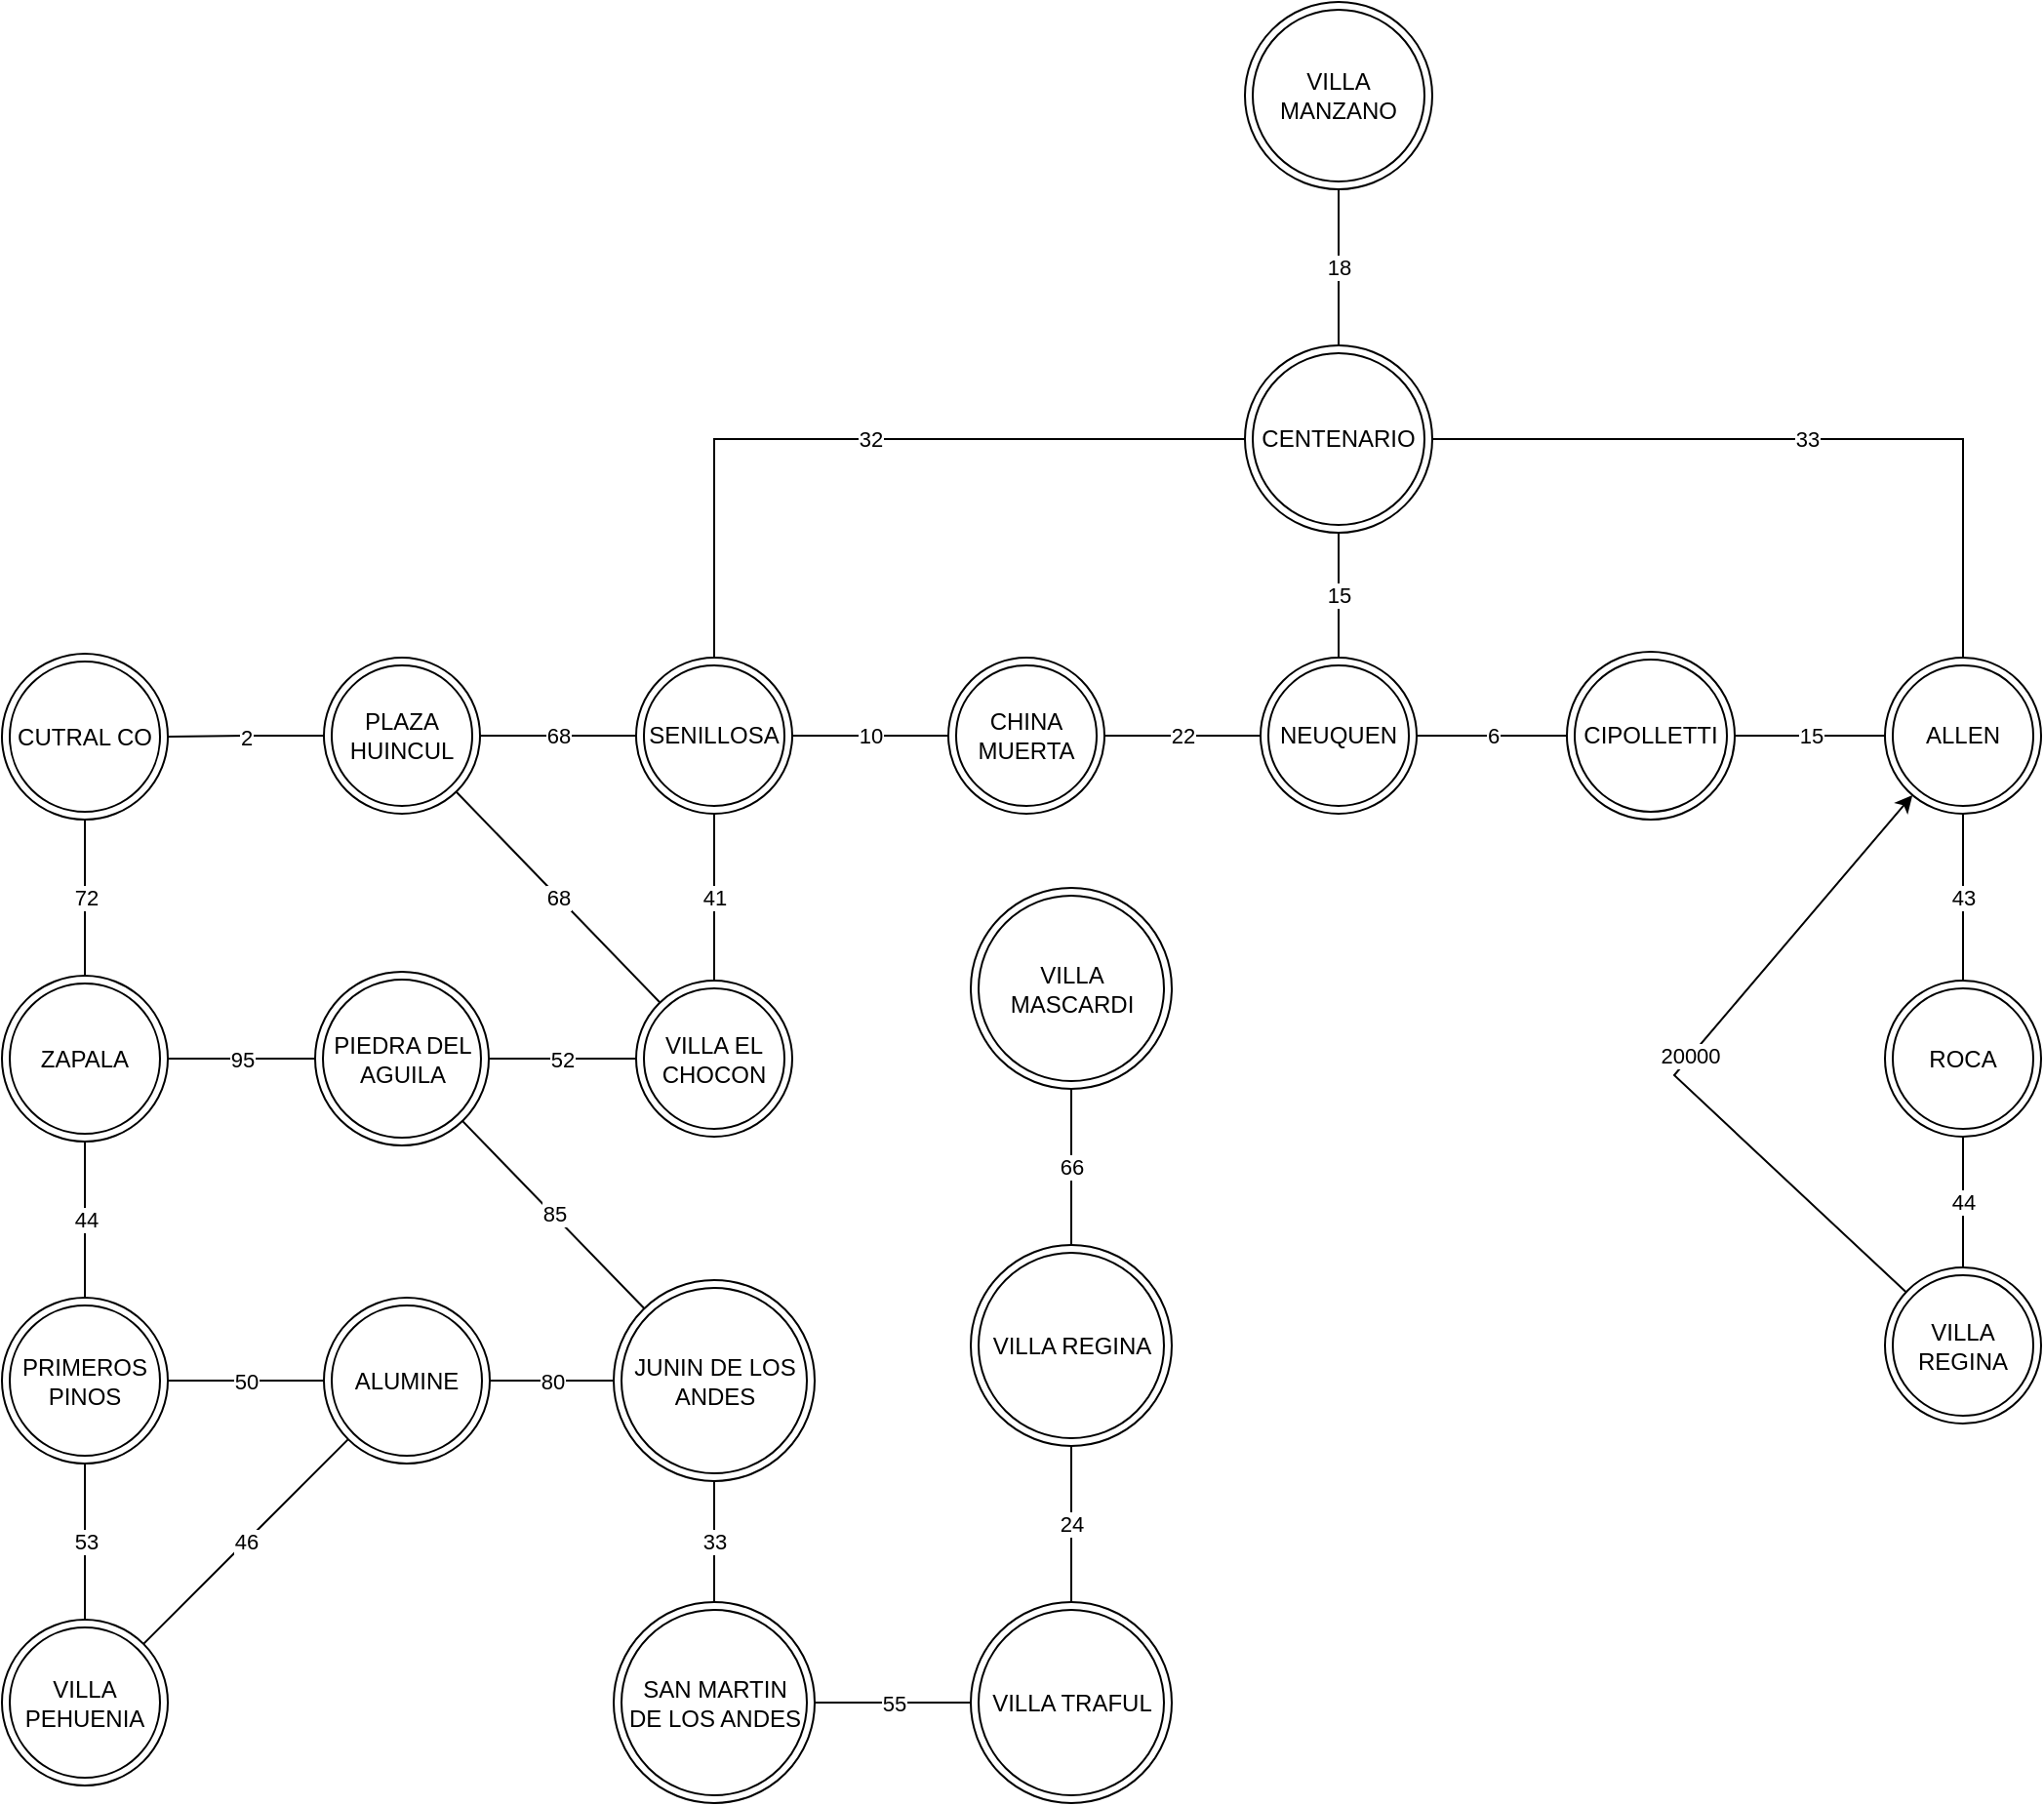 <mxfile version="20.2.3" type="google" pages="4"><diagram id="MpC0CdynHTIrfhRvnOac" name="GRAFO"><mxGraphModel grid="1" page="1" gridSize="10" guides="1" tooltips="1" connect="1" arrows="1" fold="1" pageScale="1" pageWidth="827" pageHeight="1169" math="0" shadow="0"><root><mxCell id="0"/><mxCell id="1" parent="0"/><mxCell id="-Q9YvvRFyUJBlOjD7-uK-3" value="6" style="edgeStyle=orthogonalEdgeStyle;rounded=0;orthogonalLoop=1;jettySize=auto;html=1;endArrow=none;endFill=0;" edge="1" parent="1" source="-Q9YvvRFyUJBlOjD7-uK-1" target="-Q9YvvRFyUJBlOjD7-uK-2"><mxGeometry relative="1" as="geometry"/></mxCell><mxCell id="-Q9YvvRFyUJBlOjD7-uK-11" value="15" style="edgeStyle=orthogonalEdgeStyle;rounded=0;orthogonalLoop=1;jettySize=auto;html=1;endArrow=none;endFill=0;" edge="1" parent="1" source="-Q9YvvRFyUJBlOjD7-uK-1" target="-Q9YvvRFyUJBlOjD7-uK-10"><mxGeometry relative="1" as="geometry"/></mxCell><mxCell id="-Q9YvvRFyUJBlOjD7-uK-16" value="22" style="edgeStyle=orthogonalEdgeStyle;rounded=0;orthogonalLoop=1;jettySize=auto;html=1;endArrow=none;endFill=0;" edge="1" parent="1" source="-Q9YvvRFyUJBlOjD7-uK-1" target="-Q9YvvRFyUJBlOjD7-uK-15"><mxGeometry relative="1" as="geometry"/></mxCell><mxCell id="-Q9YvvRFyUJBlOjD7-uK-1" value="NEUQUEN" style="ellipse;shape=doubleEllipse;whiteSpace=wrap;html=1;aspect=fixed;" vertex="1" parent="1"><mxGeometry x="-182" y="336" width="80" height="80" as="geometry"/></mxCell><mxCell id="-Q9YvvRFyUJBlOjD7-uK-5" value="15" style="edgeStyle=orthogonalEdgeStyle;rounded=0;orthogonalLoop=1;jettySize=auto;html=1;endArrow=none;endFill=0;" edge="1" parent="1" source="-Q9YvvRFyUJBlOjD7-uK-2" target="-Q9YvvRFyUJBlOjD7-uK-4"><mxGeometry relative="1" as="geometry"/></mxCell><mxCell id="-Q9YvvRFyUJBlOjD7-uK-2" value="CIPOLLETTI" style="ellipse;shape=doubleEllipse;whiteSpace=wrap;html=1;aspect=fixed;" vertex="1" parent="1"><mxGeometry x="-25" y="333" width="86" height="86" as="geometry"/></mxCell><mxCell id="-Q9YvvRFyUJBlOjD7-uK-7" value="43" style="edgeStyle=orthogonalEdgeStyle;rounded=0;orthogonalLoop=1;jettySize=auto;html=1;endArrow=none;endFill=0;" edge="1" parent="1" source="-Q9YvvRFyUJBlOjD7-uK-4" target="-Q9YvvRFyUJBlOjD7-uK-6"><mxGeometry relative="1" as="geometry"/></mxCell><mxCell id="-Q9YvvRFyUJBlOjD7-uK-4" value="ALLEN" style="ellipse;shape=doubleEllipse;whiteSpace=wrap;html=1;aspect=fixed;" vertex="1" parent="1"><mxGeometry x="138" y="336" width="80" height="80" as="geometry"/></mxCell><mxCell id="-Q9YvvRFyUJBlOjD7-uK-9" value="44" style="edgeStyle=orthogonalEdgeStyle;rounded=0;orthogonalLoop=1;jettySize=auto;html=1;endArrow=none;endFill=0;" edge="1" parent="1" source="-Q9YvvRFyUJBlOjD7-uK-6" target="-Q9YvvRFyUJBlOjD7-uK-8"><mxGeometry relative="1" as="geometry"/></mxCell><mxCell id="-Q9YvvRFyUJBlOjD7-uK-6" value="ROCA" style="ellipse;shape=doubleEllipse;whiteSpace=wrap;html=1;aspect=fixed;" vertex="1" parent="1"><mxGeometry x="138" y="501.5" width="80" height="80" as="geometry"/></mxCell><mxCell id="-Q9YvvRFyUJBlOjD7-uK-8" value="VILLA &lt;br&gt;REGINA" style="ellipse;shape=doubleEllipse;whiteSpace=wrap;html=1;aspect=fixed;" vertex="1" parent="1"><mxGeometry x="138" y="648.5" width="80" height="80" as="geometry"/></mxCell><mxCell id="-Q9YvvRFyUJBlOjD7-uK-13" value="18" style="edgeStyle=orthogonalEdgeStyle;rounded=0;orthogonalLoop=1;jettySize=auto;html=1;endArrow=none;endFill=0;" edge="1" parent="1" source="-Q9YvvRFyUJBlOjD7-uK-10" target="-Q9YvvRFyUJBlOjD7-uK-12"><mxGeometry relative="1" as="geometry"/></mxCell><mxCell id="-Q9YvvRFyUJBlOjD7-uK-14" value="33" style="edgeStyle=orthogonalEdgeStyle;rounded=0;orthogonalLoop=1;jettySize=auto;html=1;endArrow=none;endFill=0;" edge="1" parent="1" source="-Q9YvvRFyUJBlOjD7-uK-10" target="-Q9YvvRFyUJBlOjD7-uK-4"><mxGeometry relative="1" as="geometry"/></mxCell><mxCell id="-Q9YvvRFyUJBlOjD7-uK-19" value="32" style="edgeStyle=orthogonalEdgeStyle;rounded=0;orthogonalLoop=1;jettySize=auto;html=1;endArrow=none;endFill=0;" edge="1" parent="1" source="-Q9YvvRFyUJBlOjD7-uK-10" target="-Q9YvvRFyUJBlOjD7-uK-17"><mxGeometry relative="1" as="geometry"/></mxCell><mxCell id="-Q9YvvRFyUJBlOjD7-uK-10" value="CENTENARIO" style="ellipse;shape=doubleEllipse;whiteSpace=wrap;html=1;aspect=fixed;" vertex="1" parent="1"><mxGeometry x="-190" y="176" width="96" height="96" as="geometry"/></mxCell><mxCell id="-Q9YvvRFyUJBlOjD7-uK-12" value="VILLA MANZANO" style="ellipse;shape=doubleEllipse;whiteSpace=wrap;html=1;aspect=fixed;" vertex="1" parent="1"><mxGeometry x="-190" width="96" height="96" as="geometry"/></mxCell><mxCell id="-Q9YvvRFyUJBlOjD7-uK-18" value="10" style="edgeStyle=orthogonalEdgeStyle;rounded=0;orthogonalLoop=1;jettySize=auto;html=1;endArrow=none;endFill=0;" edge="1" parent="1" source="-Q9YvvRFyUJBlOjD7-uK-15" target="-Q9YvvRFyUJBlOjD7-uK-17"><mxGeometry relative="1" as="geometry"/></mxCell><mxCell id="-Q9YvvRFyUJBlOjD7-uK-15" value="CHINA MUERTA" style="ellipse;shape=doubleEllipse;whiteSpace=wrap;html=1;aspect=fixed;" vertex="1" parent="1"><mxGeometry x="-342" y="336" width="80" height="80" as="geometry"/></mxCell><mxCell id="-Q9YvvRFyUJBlOjD7-uK-21" value="68" style="edgeStyle=orthogonalEdgeStyle;rounded=0;orthogonalLoop=1;jettySize=auto;html=1;endArrow=none;endFill=0;" edge="1" parent="1" source="-Q9YvvRFyUJBlOjD7-uK-17" target="-Q9YvvRFyUJBlOjD7-uK-20"><mxGeometry relative="1" as="geometry"/></mxCell><mxCell id="-Q9YvvRFyUJBlOjD7-uK-23" value="41" style="edgeStyle=orthogonalEdgeStyle;rounded=0;orthogonalLoop=1;jettySize=auto;html=1;endArrow=none;endFill=0;" edge="1" parent="1" source="-Q9YvvRFyUJBlOjD7-uK-17" target="-Q9YvvRFyUJBlOjD7-uK-22"><mxGeometry relative="1" as="geometry"/></mxCell><mxCell id="-Q9YvvRFyUJBlOjD7-uK-17" value="SENILLOSA" style="ellipse;shape=doubleEllipse;whiteSpace=wrap;html=1;aspect=fixed;" vertex="1" parent="1"><mxGeometry x="-502" y="336" width="80" height="80" as="geometry"/></mxCell><mxCell id="-Q9YvvRFyUJBlOjD7-uK-25" value="2" style="edgeStyle=orthogonalEdgeStyle;rounded=0;orthogonalLoop=1;jettySize=auto;html=1;endArrow=none;endFill=0;" edge="1" parent="1" source="-Q9YvvRFyUJBlOjD7-uK-20" target="-Q9YvvRFyUJBlOjD7-uK-24"><mxGeometry relative="1" as="geometry"/></mxCell><mxCell id="-Q9YvvRFyUJBlOjD7-uK-35" value="68" style="rounded=0;orthogonalLoop=1;jettySize=auto;html=1;endArrow=none;endFill=0;" edge="1" parent="1" source="-Q9YvvRFyUJBlOjD7-uK-20" target="-Q9YvvRFyUJBlOjD7-uK-22"><mxGeometry relative="1" as="geometry"/></mxCell><mxCell id="-Q9YvvRFyUJBlOjD7-uK-20" value="PLAZA HUINCUL" style="ellipse;shape=doubleEllipse;whiteSpace=wrap;html=1;aspect=fixed;" vertex="1" parent="1"><mxGeometry x="-662" y="336" width="80" height="80" as="geometry"/></mxCell><mxCell id="-Q9YvvRFyUJBlOjD7-uK-33" value="52" style="edgeStyle=orthogonalEdgeStyle;rounded=0;orthogonalLoop=1;jettySize=auto;html=1;endArrow=none;endFill=0;" edge="1" parent="1" source="-Q9YvvRFyUJBlOjD7-uK-22" target="-Q9YvvRFyUJBlOjD7-uK-32"><mxGeometry relative="1" as="geometry"/></mxCell><mxCell id="-Q9YvvRFyUJBlOjD7-uK-22" value="VILLA EL CHOCON" style="ellipse;shape=doubleEllipse;whiteSpace=wrap;html=1;aspect=fixed;" vertex="1" parent="1"><mxGeometry x="-502" y="501.5" width="80" height="80" as="geometry"/></mxCell><mxCell id="-Q9YvvRFyUJBlOjD7-uK-27" value="72" style="edgeStyle=orthogonalEdgeStyle;rounded=0;orthogonalLoop=1;jettySize=auto;html=1;endArrow=none;endFill=0;" edge="1" parent="1" source="-Q9YvvRFyUJBlOjD7-uK-24" target="-Q9YvvRFyUJBlOjD7-uK-26"><mxGeometry relative="1" as="geometry"/></mxCell><mxCell id="-Q9YvvRFyUJBlOjD7-uK-24" value="CUTRAL CO" style="ellipse;shape=doubleEllipse;whiteSpace=wrap;html=1;aspect=fixed;" vertex="1" parent="1"><mxGeometry x="-827" y="334" width="85" height="85" as="geometry"/></mxCell><mxCell id="-Q9YvvRFyUJBlOjD7-uK-29" value="44" style="edgeStyle=orthogonalEdgeStyle;rounded=0;orthogonalLoop=1;jettySize=auto;html=1;endArrow=none;endFill=0;" edge="1" parent="1" source="-Q9YvvRFyUJBlOjD7-uK-26" target="-Q9YvvRFyUJBlOjD7-uK-28"><mxGeometry relative="1" as="geometry"/></mxCell><mxCell id="-Q9YvvRFyUJBlOjD7-uK-26" value="ZAPALA" style="ellipse;shape=doubleEllipse;whiteSpace=wrap;html=1;aspect=fixed;" vertex="1" parent="1"><mxGeometry x="-827" y="499" width="85" height="85" as="geometry"/></mxCell><mxCell id="-Q9YvvRFyUJBlOjD7-uK-37" value="50" style="edgeStyle=none;rounded=0;orthogonalLoop=1;jettySize=auto;html=1;endArrow=none;endFill=0;" edge="1" parent="1" source="-Q9YvvRFyUJBlOjD7-uK-28" target="-Q9YvvRFyUJBlOjD7-uK-36"><mxGeometry relative="1" as="geometry"/></mxCell><mxCell id="-Q9YvvRFyUJBlOjD7-uK-39" value="53" style="edgeStyle=none;rounded=0;orthogonalLoop=1;jettySize=auto;html=1;endArrow=none;endFill=0;" edge="1" parent="1" source="-Q9YvvRFyUJBlOjD7-uK-28" target="-Q9YvvRFyUJBlOjD7-uK-38"><mxGeometry relative="1" as="geometry"/></mxCell><mxCell id="-Q9YvvRFyUJBlOjD7-uK-28" value="PRIMEROS PINOS" style="ellipse;shape=doubleEllipse;whiteSpace=wrap;html=1;aspect=fixed;" vertex="1" parent="1"><mxGeometry x="-827" y="664" width="85" height="85" as="geometry"/></mxCell><mxCell id="-Q9YvvRFyUJBlOjD7-uK-34" value="95" style="edgeStyle=orthogonalEdgeStyle;rounded=0;orthogonalLoop=1;jettySize=auto;html=1;endArrow=none;endFill=0;" edge="1" parent="1" source="-Q9YvvRFyUJBlOjD7-uK-32" target="-Q9YvvRFyUJBlOjD7-uK-26"><mxGeometry relative="1" as="geometry"/></mxCell><mxCell id="-Q9YvvRFyUJBlOjD7-uK-32" value="PIEDRA DEL AGUILA" style="ellipse;shape=doubleEllipse;whiteSpace=wrap;html=1;aspect=fixed;" vertex="1" parent="1"><mxGeometry x="-666.5" y="497" width="89" height="89" as="geometry"/></mxCell><mxCell id="-Q9YvvRFyUJBlOjD7-uK-42" value="80" style="edgeStyle=none;rounded=0;orthogonalLoop=1;jettySize=auto;html=1;endArrow=none;endFill=0;" edge="1" parent="1" source="-Q9YvvRFyUJBlOjD7-uK-36" target="-Q9YvvRFyUJBlOjD7-uK-43"><mxGeometry relative="1" as="geometry"/></mxCell><mxCell id="-Q9YvvRFyUJBlOjD7-uK-36" value="ALUMINE" style="ellipse;shape=doubleEllipse;whiteSpace=wrap;html=1;aspect=fixed;" vertex="1" parent="1"><mxGeometry x="-662" y="664" width="85" height="85" as="geometry"/></mxCell><mxCell id="-Q9YvvRFyUJBlOjD7-uK-40" value="46" style="edgeStyle=none;rounded=0;orthogonalLoop=1;jettySize=auto;html=1;endArrow=none;endFill=0;" edge="1" parent="1" source="-Q9YvvRFyUJBlOjD7-uK-38" target="-Q9YvvRFyUJBlOjD7-uK-36"><mxGeometry relative="1" as="geometry"/></mxCell><mxCell id="-Q9YvvRFyUJBlOjD7-uK-38" value="VILLA PEHUENIA" style="ellipse;shape=doubleEllipse;whiteSpace=wrap;html=1;aspect=fixed;" vertex="1" parent="1"><mxGeometry x="-827" y="829" width="85" height="85" as="geometry"/></mxCell><mxCell id="-Q9YvvRFyUJBlOjD7-uK-44" value="33" style="edgeStyle=none;rounded=0;orthogonalLoop=1;jettySize=auto;html=1;endArrow=none;endFill=0;" edge="1" parent="1" source="-Q9YvvRFyUJBlOjD7-uK-41" target="-Q9YvvRFyUJBlOjD7-uK-43"><mxGeometry relative="1" as="geometry"/></mxCell><mxCell id="-Q9YvvRFyUJBlOjD7-uK-45" value="85" style="edgeStyle=none;rounded=0;orthogonalLoop=1;jettySize=auto;html=1;endArrow=none;endFill=0;" edge="1" parent="1" source="-Q9YvvRFyUJBlOjD7-uK-43" target="-Q9YvvRFyUJBlOjD7-uK-32"><mxGeometry relative="1" as="geometry"/></mxCell><mxCell id="-Q9YvvRFyUJBlOjD7-uK-41" value="SAN MARTIN DE LOS ANDES" style="ellipse;shape=doubleEllipse;whiteSpace=wrap;html=1;aspect=fixed;" vertex="1" parent="1"><mxGeometry x="-513.5" y="820" width="103" height="103" as="geometry"/></mxCell><mxCell id="-Q9YvvRFyUJBlOjD7-uK-47" value="55" style="edgeStyle=none;rounded=0;orthogonalLoop=1;jettySize=auto;html=1;endArrow=none;endFill=0;" edge="1" parent="1" source="-Q9YvvRFyUJBlOjD7-uK-41" target="-Q9YvvRFyUJBlOjD7-uK-46"><mxGeometry relative="1" as="geometry"/></mxCell><mxCell id="-Q9YvvRFyUJBlOjD7-uK-43" value="JUNIN DE LOS ANDES" style="ellipse;shape=doubleEllipse;whiteSpace=wrap;html=1;aspect=fixed;" vertex="1" parent="1"><mxGeometry x="-513.5" y="655" width="103" height="103" as="geometry"/></mxCell><mxCell id="-Q9YvvRFyUJBlOjD7-uK-49" value="24" style="edgeStyle=none;rounded=0;orthogonalLoop=1;jettySize=auto;html=1;endArrow=none;endFill=0;" edge="1" parent="1" source="-Q9YvvRFyUJBlOjD7-uK-46" target="-Q9YvvRFyUJBlOjD7-uK-48"><mxGeometry relative="1" as="geometry"/></mxCell><mxCell id="-Q9YvvRFyUJBlOjD7-uK-46" value="VILLA TRAFUL" style="ellipse;shape=doubleEllipse;whiteSpace=wrap;html=1;aspect=fixed;" vertex="1" parent="1"><mxGeometry x="-330.5" y="820" width="103" height="103" as="geometry"/></mxCell><mxCell id="-Q9YvvRFyUJBlOjD7-uK-51" value="66" style="edgeStyle=none;rounded=0;orthogonalLoop=1;jettySize=auto;html=1;endArrow=none;endFill=0;" edge="1" parent="1" source="-Q9YvvRFyUJBlOjD7-uK-48" target="-Q9YvvRFyUJBlOjD7-uK-50"><mxGeometry relative="1" as="geometry"/></mxCell><mxCell id="-Q9YvvRFyUJBlOjD7-uK-48" value="VILLA REGINA" style="ellipse;shape=doubleEllipse;whiteSpace=wrap;html=1;aspect=fixed;" vertex="1" parent="1"><mxGeometry x="-330.5" y="637" width="103" height="103" as="geometry"/></mxCell><mxCell id="vxfA0Q18UlPycBc6jQQ5-1" value="20000" style="rounded=0;orthogonalLoop=1;jettySize=auto;html=1;" edge="1" parent="1" source="-Q9YvvRFyUJBlOjD7-uK-8" target="-Q9YvvRFyUJBlOjD7-uK-4"><mxGeometry relative="1" as="geometry"><mxPoint x="-70" y="740" as="sourcePoint"/><Array as="points"><mxPoint x="30" y="550"/></Array></mxGeometry></mxCell><mxCell id="-Q9YvvRFyUJBlOjD7-uK-50" value="VILLA MASCARDI" style="ellipse;shape=doubleEllipse;whiteSpace=wrap;html=1;aspect=fixed;" vertex="1" parent="1"><mxGeometry x="-330.5" y="454" width="103" height="103" as="geometry"/></mxCell></root></mxGraphModel></diagram><diagram id="x9qhzHj6GVxPXvJEO-1J" name="AVL ESTACIONES"><mxGraphModel grid="1" page="1" gridSize="10" guides="1" tooltips="1" connect="1" arrows="1" fold="1" pageScale="1" pageWidth="1169" pageHeight="827" math="0" shadow="0"><root><mxCell id="0"/><mxCell id="1" parent="0"/><mxCell id="DDDV3dd5arduRvDyNfSp-484" style="edgeStyle=none;rounded=0;orthogonalLoop=1;jettySize=auto;html=1;fontSize=15;endArrow=none;endFill=0;" edge="1" parent="1" source="DDDV3dd5arduRvDyNfSp-493" target="DDDV3dd5arduRvDyNfSp-486"><mxGeometry relative="1" as="geometry"><mxPoint x="13445" y="250.579" as="sourcePoint"/><mxPoint x="13392" y="216.271" as="targetPoint"/></mxGeometry></mxCell><mxCell id="DDDV3dd5arduRvDyNfSp-485" value="" style="edgeStyle=none;rounded=0;orthogonalLoop=1;jettySize=auto;html=1;fontSize=15;endArrow=none;endFill=0;" edge="1" parent="1" source="DDDV3dd5arduRvDyNfSp-486" target="DDDV3dd5arduRvDyNfSp-487"><mxGeometry relative="1" as="geometry"/></mxCell><mxCell id="DDDV3dd5arduRvDyNfSp-486" value="NEUQUEN" style="rounded=1;whiteSpace=wrap;html=1;fontSize=15;" vertex="1" parent="1"><mxGeometry x="13280" y="158" width="120" height="60" as="geometry"/></mxCell><mxCell id="DDDV3dd5arduRvDyNfSp-487" value="CENTENARIO" style="rounded=1;whiteSpace=wrap;html=1;fontSize=15;" vertex="1" parent="1"><mxGeometry x="12824" y="249" width="120" height="60" as="geometry"/></mxCell><mxCell id="DDDV3dd5arduRvDyNfSp-488" value="" style="edgeStyle=none;rounded=0;orthogonalLoop=1;jettySize=auto;html=1;fontSize=15;endArrow=none;endFill=0;" edge="1" parent="1" source="DDDV3dd5arduRvDyNfSp-487" target="DDDV3dd5arduRvDyNfSp-490"><mxGeometry relative="1" as="geometry"><mxPoint x="12805.333" y="309" as="sourcePoint"/></mxGeometry></mxCell><mxCell id="DDDV3dd5arduRvDyNfSp-489" value="" style="edgeStyle=none;rounded=0;orthogonalLoop=1;jettySize=auto;html=1;fontSize=15;endArrow=none;endFill=0;" edge="1" parent="1" source="DDDV3dd5arduRvDyNfSp-490" target="DDDV3dd5arduRvDyNfSp-514"><mxGeometry relative="1" as="geometry"/></mxCell><mxCell id="DDDV3dd5arduRvDyNfSp-490" value="ALLEN" style="rounded=1;whiteSpace=wrap;html=1;fontSize=15;" vertex="1" parent="1"><mxGeometry x="12730" y="339" width="120" height="60" as="geometry"/></mxCell><mxCell id="DDDV3dd5arduRvDyNfSp-491" style="edgeStyle=none;rounded=0;orthogonalLoop=1;jettySize=auto;html=1;fontSize=15;endArrow=none;endFill=0;" edge="1" parent="1" source="DDDV3dd5arduRvDyNfSp-492" target="DDDV3dd5arduRvDyNfSp-487"><mxGeometry relative="1" as="geometry"><mxPoint x="12991.667" y="309" as="targetPoint"/></mxGeometry></mxCell><mxCell id="DDDV3dd5arduRvDyNfSp-492" value="CIPOLLETTI" style="rounded=1;whiteSpace=wrap;html=1;fontSize=15;" vertex="1" parent="1"><mxGeometry x="12985" y="339" width="120" height="60" as="geometry"/></mxCell><mxCell id="DDDV3dd5arduRvDyNfSp-493" value="VILLA EL CHOCON" style="rounded=1;whiteSpace=wrap;html=1;fontSize=15;" vertex="1" parent="1"><mxGeometry x="13538" y="249" width="120" height="60" as="geometry"/></mxCell><mxCell id="DDDV3dd5arduRvDyNfSp-494" value="" style="edgeStyle=none;rounded=0;orthogonalLoop=1;jettySize=auto;html=1;fontSize=15;endArrow=none;endFill=0;" edge="1" parent="1" source="DDDV3dd5arduRvDyNfSp-493" target="DDDV3dd5arduRvDyNfSp-495"><mxGeometry relative="1" as="geometry"><mxPoint x="13323.333" y="309" as="sourcePoint"/></mxGeometry></mxCell><mxCell id="DDDV3dd5arduRvDyNfSp-495" value="ROCA" style="rounded=1;whiteSpace=wrap;html=1;fontSize=15;" vertex="1" parent="1"><mxGeometry x="13380" y="339" width="120" height="60" as="geometry"/></mxCell><mxCell id="DDDV3dd5arduRvDyNfSp-496" style="edgeStyle=none;rounded=0;orthogonalLoop=1;jettySize=auto;html=1;fontSize=15;endArrow=none;endFill=0;" edge="1" parent="1" source="DDDV3dd5arduRvDyNfSp-497" target="DDDV3dd5arduRvDyNfSp-493"><mxGeometry relative="1" as="geometry"><mxPoint x="13303" y="307.421" as="targetPoint"/></mxGeometry></mxCell><mxCell id="DDDV3dd5arduRvDyNfSp-497" value="VILLA MASCARDI" style="rounded=1;whiteSpace=wrap;html=1;fontSize=15;" vertex="1" parent="1"><mxGeometry x="13856" y="350" width="120" height="60" as="geometry"/></mxCell><mxCell id="DDDV3dd5arduRvDyNfSp-498" style="edgeStyle=none;rounded=0;orthogonalLoop=1;jettySize=auto;html=1;fontSize=15;endArrow=none;endFill=0;" edge="1" parent="1" source="DDDV3dd5arduRvDyNfSp-499" target="DDDV3dd5arduRvDyNfSp-497"><mxGeometry relative="1" as="geometry"><mxPoint x="13871.667" y="401.0" as="targetPoint"/></mxGeometry></mxCell><mxCell id="DDDV3dd5arduRvDyNfSp-499" value="VILLA REGINA" style="rounded=1;whiteSpace=wrap;html=1;fontSize=15;" vertex="1" parent="1"><mxGeometry x="13959" y="435" width="120" height="60" as="geometry"/></mxCell><mxCell id="DDDV3dd5arduRvDyNfSp-500" value="" style="edgeStyle=none;rounded=0;orthogonalLoop=1;jettySize=auto;html=1;fontSize=15;endArrow=none;endFill=0;" edge="1" parent="1" source="DDDV3dd5arduRvDyNfSp-497" target="DDDV3dd5arduRvDyNfSp-501"><mxGeometry relative="1" as="geometry"><mxPoint x="13840.705" y="414.0" as="sourcePoint"/></mxGeometry></mxCell><mxCell id="DDDV3dd5arduRvDyNfSp-501" value="VILLA LA ANGOSTURA" style="rounded=1;whiteSpace=wrap;html=1;fontSize=15;" vertex="1" parent="1"><mxGeometry x="13720" y="431" width="120" height="60" as="geometry"/></mxCell><mxCell id="DDDV3dd5arduRvDyNfSp-502" value="" style="edgeStyle=none;rounded=0;orthogonalLoop=1;jettySize=auto;html=1;fontSize=15;endArrow=none;endFill=0;" edge="1" parent="1" source="DDDV3dd5arduRvDyNfSp-492" target="DDDV3dd5arduRvDyNfSp-503"><mxGeometry relative="1" as="geometry"><mxPoint x="13016.333" y="420.0" as="sourcePoint"/></mxGeometry></mxCell><mxCell id="DDDV3dd5arduRvDyNfSp-503" value="CHINA MUERTA" style="rounded=1;whiteSpace=wrap;html=1;fontSize=15;" vertex="1" parent="1"><mxGeometry x="12928" y="429" width="120" height="60" as="geometry"/></mxCell><mxCell id="DDDV3dd5arduRvDyNfSp-504" style="edgeStyle=none;rounded=0;orthogonalLoop=1;jettySize=auto;html=1;fontSize=15;endArrow=none;endFill=0;" edge="1" parent="1" source="DDDV3dd5arduRvDyNfSp-505" target="DDDV3dd5arduRvDyNfSp-495"><mxGeometry relative="1" as="geometry"><mxPoint x="13365.667" y="542.0" as="targetPoint"/></mxGeometry></mxCell><mxCell id="DDDV3dd5arduRvDyNfSp-505" value="SENILLOSA" style="rounded=1;whiteSpace=wrap;html=1;fontSize=15;" vertex="1" parent="1"><mxGeometry x="13520" y="431" width="120" height="60" as="geometry"/></mxCell><mxCell id="DDDV3dd5arduRvDyNfSp-506" value="" style="edgeStyle=none;rounded=0;orthogonalLoop=1;jettySize=auto;html=1;fontSize=15;endArrow=none;endFill=0;" edge="1" parent="1" source="DDDV3dd5arduRvDyNfSp-495" target="DDDV3dd5arduRvDyNfSp-507"><mxGeometry relative="1" as="geometry"><mxPoint x="13317.333" y="542.0" as="sourcePoint"/></mxGeometry></mxCell><mxCell id="DDDV3dd5arduRvDyNfSp-507" value="PLAZA HUINCUL" style="rounded=1;whiteSpace=wrap;html=1;fontSize=15;" vertex="1" parent="1"><mxGeometry x="13260" y="429" width="120" height="60" as="geometry"/></mxCell><mxCell id="DDDV3dd5arduRvDyNfSp-508" style="edgeStyle=none;rounded=0;orthogonalLoop=1;jettySize=auto;html=1;fontSize=15;endArrow=none;endFill=0;" edge="1" parent="1" source="DDDV3dd5arduRvDyNfSp-509" target="DDDV3dd5arduRvDyNfSp-505"><mxGeometry relative="1" as="geometry"><mxPoint x="13424.667" y="519" as="targetPoint"/></mxGeometry></mxCell><mxCell id="DDDV3dd5arduRvDyNfSp-509" value="VACIO" style="rounded=1;whiteSpace=wrap;html=1;fontSize=15;" vertex="1" parent="1"><mxGeometry x="13610" y="528" width="120" height="60" as="geometry"/></mxCell><mxCell id="DDDV3dd5arduRvDyNfSp-510" style="edgeStyle=none;rounded=0;orthogonalLoop=1;jettySize=auto;html=1;fontSize=15;endArrow=none;endFill=0;" edge="1" parent="1" source="DDDV3dd5arduRvDyNfSp-511" target="DDDV3dd5arduRvDyNfSp-501"><mxGeometry relative="1" as="geometry"><mxPoint x="13792.426" y="495" as="targetPoint"/></mxGeometry></mxCell><mxCell id="DDDV3dd5arduRvDyNfSp-511" value="VILLA MANZANO" style="rounded=1;whiteSpace=wrap;html=1;fontSize=15;" vertex="1" parent="1"><mxGeometry x="13769" y="528" width="120" height="60" as="geometry"/></mxCell><mxCell id="DDDV3dd5arduRvDyNfSp-512" style="edgeStyle=none;rounded=0;orthogonalLoop=1;jettySize=auto;html=1;fontSize=15;endArrow=none;endFill=0;" edge="1" parent="1" source="DDDV3dd5arduRvDyNfSp-513" target="DDDV3dd5arduRvDyNfSp-492"><mxGeometry relative="1" as="geometry"><mxPoint x="13070.333" y="399" as="targetPoint"/></mxGeometry></mxCell><mxCell id="DDDV3dd5arduRvDyNfSp-513" value="JUNIN DE LOS ANDES" style="rounded=1;whiteSpace=wrap;html=1;fontSize=15;" vertex="1" parent="1"><mxGeometry x="13055" y="429" width="120" height="60" as="geometry"/></mxCell><mxCell id="DDDV3dd5arduRvDyNfSp-514" value="ALUMINE" style="rounded=1;whiteSpace=wrap;html=1;fontSize=15;" vertex="1" parent="1"><mxGeometry x="12800" y="429" width="120" height="60" as="geometry"/></mxCell><mxCell id="DDDV3dd5arduRvDyNfSp-515" style="edgeStyle=none;rounded=0;orthogonalLoop=1;jettySize=auto;html=1;fontSize=15;endArrow=none;endFill=0;" edge="1" parent="1" source="DDDV3dd5arduRvDyNfSp-516" target="DDDV3dd5arduRvDyNfSp-499"><mxGeometry relative="1" as="geometry"><mxPoint x="13946.722" y="495" as="targetPoint"/></mxGeometry></mxCell><mxCell id="DDDV3dd5arduRvDyNfSp-516" value="ZAPALA" style="rounded=1;whiteSpace=wrap;html=1;fontSize=15;" vertex="1" parent="1"><mxGeometry x="14029" y="528" width="120" height="60" as="geometry"/></mxCell><mxCell id="DDDV3dd5arduRvDyNfSp-517" value="" style="edgeStyle=none;rounded=0;orthogonalLoop=1;jettySize=auto;html=1;fontSize=15;endArrow=none;endFill=0;" edge="1" parent="1" source="DDDV3dd5arduRvDyNfSp-513" target="DDDV3dd5arduRvDyNfSp-518"><mxGeometry relative="1" as="geometry"><mxPoint x="12980.667" y="499" as="sourcePoint"/></mxGeometry></mxCell><mxCell id="DDDV3dd5arduRvDyNfSp-518" value="CUTRAL CO" style="rounded=1;whiteSpace=wrap;html=1;fontSize=15;" vertex="1" parent="1"><mxGeometry x="12990" y="510" width="120" height="60" as="geometry"/></mxCell><mxCell id="DDDV3dd5arduRvDyNfSp-519" value="" style="edgeStyle=none;rounded=0;orthogonalLoop=1;jettySize=auto;html=1;fontSize=15;endArrow=none;endFill=0;" edge="1" parent="1" source="DDDV3dd5arduRvDyNfSp-507" target="DDDV3dd5arduRvDyNfSp-520"><mxGeometry relative="1" as="geometry"><mxPoint x="13337.2" y="480" as="sourcePoint"/></mxGeometry></mxCell><mxCell id="DDDV3dd5arduRvDyNfSp-520" value="PICUN LEUFU" style="rounded=1;whiteSpace=wrap;html=1;fontSize=15;" vertex="1" parent="1"><mxGeometry x="13188" y="528" width="120" height="60" as="geometry"/></mxCell><mxCell id="DDDV3dd5arduRvDyNfSp-521" value="" style="edgeStyle=none;rounded=0;orthogonalLoop=1;jettySize=auto;html=1;fontSize=15;endArrow=none;endFill=0;" edge="1" parent="1" source="DDDV3dd5arduRvDyNfSp-507" target="DDDV3dd5arduRvDyNfSp-522"><mxGeometry relative="1" as="geometry"><mxPoint x="13480.615" y="576" as="sourcePoint"/></mxGeometry></mxCell><mxCell id="DDDV3dd5arduRvDyNfSp-522" value="PRIMEROS PINOS" style="rounded=1;whiteSpace=wrap;html=1;fontSize=15;" vertex="1" parent="1"><mxGeometry x="13340" y="528" width="120" height="60" as="geometry"/></mxCell><mxCell id="DDDV3dd5arduRvDyNfSp-523" value="" style="edgeStyle=none;rounded=0;orthogonalLoop=1;jettySize=auto;html=1;fontSize=15;endArrow=none;endFill=0;" edge="1" parent="1" source="DDDV3dd5arduRvDyNfSp-499" target="DDDV3dd5arduRvDyNfSp-524"><mxGeometry relative="1" as="geometry"><mxPoint x="14031.615" y="503" as="sourcePoint"/></mxGeometry></mxCell><mxCell id="DDDV3dd5arduRvDyNfSp-524" value="VILLA PEHUENIA" style="rounded=1;whiteSpace=wrap;html=1;fontSize=15;" vertex="1" parent="1"><mxGeometry x="13899" y="528" width="120" height="60" as="geometry"/></mxCell><mxCell id="DDDV3dd5arduRvDyNfSp-527" value="" style="edgeStyle=none;rounded=0;orthogonalLoop=1;jettySize=auto;html=1;fontSize=15;endArrow=none;endFill=0;" edge="1" parent="1" source="DDDV3dd5arduRvDyNfSp-505" target="DDDV3dd5arduRvDyNfSp-528"><mxGeometry relative="1" as="geometry"><mxPoint x="13323.745" y="730" as="sourcePoint"/></mxGeometry></mxCell><mxCell id="DDDV3dd5arduRvDyNfSp-528" value="SAN MARTIN DE LOS ANDES" style="rounded=1;whiteSpace=wrap;html=1;fontSize=15;" vertex="1" parent="1"><mxGeometry x="13470" y="528" width="120" height="60" as="geometry"/></mxCell><mxCell id="os2kguZOOoNInoT-3YHq-1" value="" style="edgeStyle=none;rounded=0;orthogonalLoop=1;jettySize=auto;html=1;fontSize=15;endArrow=none;endFill=0;" edge="1" parent="1" source="DDDV3dd5arduRvDyNfSp-520" target="os2kguZOOoNInoT-3YHq-2"><mxGeometry relative="1" as="geometry"><mxPoint x="13255.333" y="640" as="sourcePoint"/></mxGeometry></mxCell><mxCell id="os2kguZOOoNInoT-3YHq-2" value="PIEDRA DEL AGUILA" style="rounded=1;whiteSpace=wrap;html=1;fontSize=15;" vertex="1" parent="1"><mxGeometry x="13260" y="621" width="120" height="60" as="geometry"/></mxCell><mxCell id="os2kguZOOoNInoT-3YHq-3" style="edgeStyle=none;rounded=0;orthogonalLoop=1;jettySize=auto;html=1;fontSize=15;endArrow=none;endFill=0;" edge="1" parent="1" source="os2kguZOOoNInoT-3YHq-12" target="os2kguZOOoNInoT-3YHq-5"><mxGeometry relative="1" as="geometry"><mxPoint x="13405.5" y="872.579" as="sourcePoint"/><mxPoint x="13352.5" y="838.271" as="targetPoint"/></mxGeometry></mxCell><mxCell id="os2kguZOOoNInoT-3YHq-4" value="" style="edgeStyle=none;rounded=0;orthogonalLoop=1;jettySize=auto;html=1;fontSize=15;endArrow=none;endFill=0;" edge="1" parent="1" source="os2kguZOOoNInoT-3YHq-5" target="os2kguZOOoNInoT-3YHq-6"><mxGeometry relative="1" as="geometry"/></mxCell><mxCell id="os2kguZOOoNInoT-3YHq-5" value="NEUQUEN" style="rounded=1;whiteSpace=wrap;html=1;fontSize=15;" vertex="1" parent="1"><mxGeometry x="13240.5" y="780" width="120" height="60" as="geometry"/></mxCell><mxCell id="os2kguZOOoNInoT-3YHq-6" value="CENTENARIO" style="rounded=1;whiteSpace=wrap;html=1;fontSize=15;" vertex="1" parent="1"><mxGeometry x="12784.5" y="871" width="120" height="60" as="geometry"/></mxCell><mxCell id="os2kguZOOoNInoT-3YHq-7" value="" style="edgeStyle=none;rounded=0;orthogonalLoop=1;jettySize=auto;html=1;fontSize=15;endArrow=none;endFill=0;" edge="1" parent="1" source="os2kguZOOoNInoT-3YHq-6" target="os2kguZOOoNInoT-3YHq-9"><mxGeometry relative="1" as="geometry"><mxPoint x="12765.833" y="931" as="sourcePoint"/></mxGeometry></mxCell><mxCell id="os2kguZOOoNInoT-3YHq-8" value="" style="edgeStyle=none;rounded=0;orthogonalLoop=1;jettySize=auto;html=1;fontSize=15;endArrow=none;endFill=0;" edge="1" parent="1" source="os2kguZOOoNInoT-3YHq-9" target="os2kguZOOoNInoT-3YHq-33"><mxGeometry relative="1" as="geometry"/></mxCell><mxCell id="os2kguZOOoNInoT-3YHq-9" value="ALLEN" style="rounded=1;whiteSpace=wrap;html=1;fontSize=15;" vertex="1" parent="1"><mxGeometry x="12690.5" y="961" width="120" height="60" as="geometry"/></mxCell><mxCell id="os2kguZOOoNInoT-3YHq-10" style="edgeStyle=none;rounded=0;orthogonalLoop=1;jettySize=auto;html=1;fontSize=15;endArrow=none;endFill=0;" edge="1" parent="1" source="os2kguZOOoNInoT-3YHq-11" target="os2kguZOOoNInoT-3YHq-6"><mxGeometry relative="1" as="geometry"><mxPoint x="12952.167" y="931" as="targetPoint"/></mxGeometry></mxCell><mxCell id="os2kguZOOoNInoT-3YHq-11" value="CUTRAL CO" style="rounded=1;whiteSpace=wrap;html=1;fontSize=15;" vertex="1" parent="1"><mxGeometry x="12945.5" y="961" width="120" height="60" as="geometry"/></mxCell><mxCell id="os2kguZOOoNInoT-3YHq-12" value="VILLA EL CHOCON" style="rounded=1;whiteSpace=wrap;html=1;fontSize=15;" vertex="1" parent="1"><mxGeometry x="13498.5" y="871" width="120" height="60" as="geometry"/></mxCell><mxCell id="os2kguZOOoNInoT-3YHq-13" value="" style="edgeStyle=none;rounded=0;orthogonalLoop=1;jettySize=auto;html=1;fontSize=15;endArrow=none;endFill=0;" edge="1" parent="1" source="os2kguZOOoNInoT-3YHq-12" target="os2kguZOOoNInoT-3YHq-14"><mxGeometry relative="1" as="geometry"><mxPoint x="13283.833" y="931" as="sourcePoint"/></mxGeometry></mxCell><mxCell id="os2kguZOOoNInoT-3YHq-14" value="ROCA" style="rounded=1;whiteSpace=wrap;html=1;fontSize=15;" vertex="1" parent="1"><mxGeometry x="13340.5" y="961" width="120" height="60" as="geometry"/></mxCell><mxCell id="os2kguZOOoNInoT-3YHq-15" style="edgeStyle=none;rounded=0;orthogonalLoop=1;jettySize=auto;html=1;fontSize=15;endArrow=none;endFill=0;" edge="1" parent="1" source="os2kguZOOoNInoT-3YHq-16" target="os2kguZOOoNInoT-3YHq-12"><mxGeometry relative="1" as="geometry"><mxPoint x="13263.5" y="929.421" as="targetPoint"/></mxGeometry></mxCell><mxCell id="os2kguZOOoNInoT-3YHq-16" value="VILLA MASCARDI" style="rounded=1;whiteSpace=wrap;html=1;fontSize=15;" vertex="1" parent="1"><mxGeometry x="13816.5" y="972" width="120" height="60" as="geometry"/></mxCell><mxCell id="os2kguZOOoNInoT-3YHq-17" style="edgeStyle=none;rounded=0;orthogonalLoop=1;jettySize=auto;html=1;fontSize=15;endArrow=none;endFill=0;" edge="1" parent="1" source="os2kguZOOoNInoT-3YHq-18" target="os2kguZOOoNInoT-3YHq-16"><mxGeometry relative="1" as="geometry"><mxPoint x="13832.167" y="1023.0" as="targetPoint"/></mxGeometry></mxCell><mxCell id="os2kguZOOoNInoT-3YHq-18" value="VILLA REGINA" style="rounded=1;whiteSpace=wrap;html=1;fontSize=15;" vertex="1" parent="1"><mxGeometry x="13919.5" y="1057" width="120" height="60" as="geometry"/></mxCell><mxCell id="os2kguZOOoNInoT-3YHq-19" value="" style="edgeStyle=none;rounded=0;orthogonalLoop=1;jettySize=auto;html=1;fontSize=15;endArrow=none;endFill=0;" edge="1" parent="1" source="os2kguZOOoNInoT-3YHq-16" target="os2kguZOOoNInoT-3YHq-20"><mxGeometry relative="1" as="geometry"><mxPoint x="13801.205" y="1036.0" as="sourcePoint"/></mxGeometry></mxCell><mxCell id="os2kguZOOoNInoT-3YHq-20" value="VILLA LA ANGOSTURA" style="rounded=1;whiteSpace=wrap;html=1;fontSize=15;" vertex="1" parent="1"><mxGeometry x="13680.5" y="1053" width="120" height="60" as="geometry"/></mxCell><mxCell id="os2kguZOOoNInoT-3YHq-21" value="" style="edgeStyle=none;rounded=0;orthogonalLoop=1;jettySize=auto;html=1;fontSize=15;endArrow=none;endFill=0;" edge="1" parent="1" source="os2kguZOOoNInoT-3YHq-11" target="os2kguZOOoNInoT-3YHq-22"><mxGeometry relative="1" as="geometry"><mxPoint x="12976.833" y="1042.0" as="sourcePoint"/></mxGeometry></mxCell><mxCell id="os2kguZOOoNInoT-3YHq-22" value="CIPO" style="rounded=1;whiteSpace=wrap;html=1;fontSize=15;" vertex="1" parent="1"><mxGeometry x="12888.5" y="1051" width="120" height="60" as="geometry"/></mxCell><mxCell id="os2kguZOOoNInoT-3YHq-23" style="edgeStyle=none;rounded=0;orthogonalLoop=1;jettySize=auto;html=1;fontSize=15;endArrow=none;endFill=0;" edge="1" parent="1" source="os2kguZOOoNInoT-3YHq-24" target="os2kguZOOoNInoT-3YHq-14"><mxGeometry relative="1" as="geometry"><mxPoint x="13326.167" y="1164.0" as="targetPoint"/></mxGeometry></mxCell><mxCell id="os2kguZOOoNInoT-3YHq-24" value="SENILLOSA" style="rounded=1;whiteSpace=wrap;html=1;fontSize=15;" vertex="1" parent="1"><mxGeometry x="13480.5" y="1053" width="120" height="60" as="geometry"/></mxCell><mxCell id="os2kguZOOoNInoT-3YHq-25" value="" style="edgeStyle=none;rounded=0;orthogonalLoop=1;jettySize=auto;html=1;fontSize=15;endArrow=none;endFill=0;" edge="1" parent="1" source="os2kguZOOoNInoT-3YHq-14" target="os2kguZOOoNInoT-3YHq-26"><mxGeometry relative="1" as="geometry"><mxPoint x="13277.833" y="1164.0" as="sourcePoint"/></mxGeometry></mxCell><mxCell id="os2kguZOOoNInoT-3YHq-26" value="PLAZA HUINCUL" style="rounded=1;whiteSpace=wrap;html=1;fontSize=15;" vertex="1" parent="1"><mxGeometry x="13220.5" y="1051" width="120" height="60" as="geometry"/></mxCell><mxCell id="os2kguZOOoNInoT-3YHq-27" style="edgeStyle=none;rounded=0;orthogonalLoop=1;jettySize=auto;html=1;fontSize=15;endArrow=none;endFill=0;" edge="1" parent="1" source="os2kguZOOoNInoT-3YHq-28" target="os2kguZOOoNInoT-3YHq-24"><mxGeometry relative="1" as="geometry"><mxPoint x="13385.167" y="1141" as="targetPoint"/></mxGeometry></mxCell><mxCell id="os2kguZOOoNInoT-3YHq-28" value="VACIO" style="rounded=1;whiteSpace=wrap;html=1;fontSize=15;" vertex="1" parent="1"><mxGeometry x="13570.5" y="1150" width="120" height="60" as="geometry"/></mxCell><mxCell id="os2kguZOOoNInoT-3YHq-29" style="edgeStyle=none;rounded=0;orthogonalLoop=1;jettySize=auto;html=1;fontSize=15;endArrow=none;endFill=0;" edge="1" parent="1" source="os2kguZOOoNInoT-3YHq-30" target="os2kguZOOoNInoT-3YHq-20"><mxGeometry relative="1" as="geometry"><mxPoint x="13752.926" y="1117" as="targetPoint"/></mxGeometry></mxCell><mxCell id="os2kguZOOoNInoT-3YHq-30" value="VILLA MANZANO" style="rounded=1;whiteSpace=wrap;html=1;fontSize=15;" vertex="1" parent="1"><mxGeometry x="13729.5" y="1150" width="120" height="60" as="geometry"/></mxCell><mxCell id="os2kguZOOoNInoT-3YHq-31" style="edgeStyle=none;rounded=0;orthogonalLoop=1;jettySize=auto;html=1;fontSize=15;endArrow=none;endFill=0;" edge="1" parent="1" source="os2kguZOOoNInoT-3YHq-32" target="os2kguZOOoNInoT-3YHq-11"><mxGeometry relative="1" as="geometry"><mxPoint x="13030.833" y="1021" as="targetPoint"/></mxGeometry></mxCell><mxCell id="os2kguZOOoNInoT-3YHq-32" value="JUNIN DE LOS ANDES" style="rounded=1;whiteSpace=wrap;html=1;fontSize=15;" vertex="1" parent="1"><mxGeometry x="13015.5" y="1051" width="120" height="60" as="geometry"/></mxCell><mxCell id="os2kguZOOoNInoT-3YHq-33" value="ALUMINE" style="rounded=1;whiteSpace=wrap;html=1;fontSize=15;" vertex="1" parent="1"><mxGeometry x="12760.5" y="1051" width="120" height="60" as="geometry"/></mxCell><mxCell id="os2kguZOOoNInoT-3YHq-34" style="edgeStyle=none;rounded=0;orthogonalLoop=1;jettySize=auto;html=1;fontSize=15;endArrow=none;endFill=0;" edge="1" parent="1" source="os2kguZOOoNInoT-3YHq-35" target="os2kguZOOoNInoT-3YHq-18"><mxGeometry relative="1" as="geometry"><mxPoint x="13907.222" y="1117" as="targetPoint"/></mxGeometry></mxCell><mxCell id="os2kguZOOoNInoT-3YHq-35" value="ZAPALA" style="rounded=1;whiteSpace=wrap;html=1;fontSize=15;" vertex="1" parent="1"><mxGeometry x="13989.5" y="1150" width="120" height="60" as="geometry"/></mxCell><mxCell id="os2kguZOOoNInoT-3YHq-38" value="" style="edgeStyle=none;rounded=0;orthogonalLoop=1;jettySize=auto;html=1;fontSize=15;endArrow=none;endFill=0;" edge="1" parent="1" source="os2kguZOOoNInoT-3YHq-26" target="os2kguZOOoNInoT-3YHq-39"><mxGeometry relative="1" as="geometry"><mxPoint x="13297.7" y="1102" as="sourcePoint"/></mxGeometry></mxCell><mxCell id="os2kguZOOoNInoT-3YHq-39" value="PICUN LEUFU" style="rounded=1;whiteSpace=wrap;html=1;fontSize=15;" vertex="1" parent="1"><mxGeometry x="13148.5" y="1150" width="120" height="60" as="geometry"/></mxCell><mxCell id="os2kguZOOoNInoT-3YHq-40" value="" style="edgeStyle=none;rounded=0;orthogonalLoop=1;jettySize=auto;html=1;fontSize=15;endArrow=none;endFill=0;" edge="1" parent="1" source="os2kguZOOoNInoT-3YHq-26" target="os2kguZOOoNInoT-3YHq-41"><mxGeometry relative="1" as="geometry"><mxPoint x="13441.115" y="1198" as="sourcePoint"/></mxGeometry></mxCell><mxCell id="os2kguZOOoNInoT-3YHq-41" value="PRIMEROS PINOS" style="rounded=1;whiteSpace=wrap;html=1;fontSize=15;" vertex="1" parent="1"><mxGeometry x="13300.5" y="1150" width="120" height="60" as="geometry"/></mxCell><mxCell id="os2kguZOOoNInoT-3YHq-42" value="" style="edgeStyle=none;rounded=0;orthogonalLoop=1;jettySize=auto;html=1;fontSize=15;endArrow=none;endFill=0;" edge="1" parent="1" source="os2kguZOOoNInoT-3YHq-18" target="os2kguZOOoNInoT-3YHq-43"><mxGeometry relative="1" as="geometry"><mxPoint x="13992.115" y="1125" as="sourcePoint"/></mxGeometry></mxCell><mxCell id="os2kguZOOoNInoT-3YHq-43" value="VILLA PEHUENIA" style="rounded=1;whiteSpace=wrap;html=1;fontSize=15;" vertex="1" parent="1"><mxGeometry x="13859.5" y="1150" width="120" height="60" as="geometry"/></mxCell><mxCell id="os2kguZOOoNInoT-3YHq-44" value="" style="edgeStyle=none;rounded=0;orthogonalLoop=1;jettySize=auto;html=1;fontSize=15;endArrow=none;endFill=0;" edge="1" parent="1" source="os2kguZOOoNInoT-3YHq-24" target="os2kguZOOoNInoT-3YHq-45"><mxGeometry relative="1" as="geometry"><mxPoint x="13284.245" y="1352" as="sourcePoint"/></mxGeometry></mxCell><mxCell id="os2kguZOOoNInoT-3YHq-45" value="SAN MARTIN DE LOS ANDES" style="rounded=1;whiteSpace=wrap;html=1;fontSize=15;" vertex="1" parent="1"><mxGeometry x="13430.5" y="1150" width="120" height="60" as="geometry"/></mxCell><mxCell id="os2kguZOOoNInoT-3YHq-46" value="" style="edgeStyle=none;rounded=0;orthogonalLoop=1;jettySize=auto;html=1;fontSize=15;endArrow=none;endFill=0;" edge="1" parent="1" source="os2kguZOOoNInoT-3YHq-39" target="os2kguZOOoNInoT-3YHq-47"><mxGeometry relative="1" as="geometry"><mxPoint x="13215.833" y="1262" as="sourcePoint"/></mxGeometry></mxCell><mxCell id="os2kguZOOoNInoT-3YHq-47" value="PIEDRA DEL AGUILA" style="rounded=1;whiteSpace=wrap;html=1;fontSize=15;" vertex="1" parent="1"><mxGeometry x="13220.5" y="1243" width="120" height="60" as="geometry"/></mxCell></root></mxGraphModel></diagram><diagram id="dBsd04bqiZzZx0kU55OC" name="MAPEO A MUCHOS"><mxGraphModel grid="1" page="1" gridSize="10" guides="1" tooltips="1" connect="1" arrows="1" fold="1" pageScale="1" pageWidth="827" pageHeight="1169" math="0" shadow="0"><root><mxCell id="0"/><mxCell id="1" parent="0"/><mxCell id="snms2TaYUVbMNzDg61fW-2" value="LINEA-0" style="rounded=0;whiteSpace=wrap;html=1;" vertex="1" parent="1"><mxGeometry x="384" y="269" width="70" height="30" as="geometry"/></mxCell><mxCell id="snms2TaYUVbMNzDg61fW-4" value="LINEA-1" style="rounded=0;whiteSpace=wrap;html=1;" vertex="1" parent="1"><mxGeometry x="384" y="299" width="70" height="30" as="geometry"/></mxCell><mxCell id="snms2TaYUVbMNzDg61fW-5" value="LINEA-2" style="rounded=0;whiteSpace=wrap;html=1;" vertex="1" parent="1"><mxGeometry x="384" y="329" width="70" height="30" as="geometry"/></mxCell><mxCell id="snms2TaYUVbMNzDg61fW-6" value="LINEA-3" style="rounded=0;whiteSpace=wrap;html=1;" vertex="1" parent="1"><mxGeometry x="384" y="359" width="70" height="30" as="geometry"/></mxCell><mxCell id="snms2TaYUVbMNzDg61fW-7" value="LINEA-4" style="rounded=0;whiteSpace=wrap;html=1;" vertex="1" parent="1"><mxGeometry x="384" y="389" width="70" height="30" as="geometry"/></mxCell><mxCell id="snms2TaYUVbMNzDg61fW-8" value="LINEA-5" style="rounded=0;whiteSpace=wrap;html=1;" vertex="1" parent="1"><mxGeometry x="384" y="419" width="70" height="30" as="geometry"/></mxCell><mxCell id="snms2TaYUVbMNzDg61fW-9" value="LINEA-6" style="rounded=0;whiteSpace=wrap;html=1;" vertex="1" parent="1"><mxGeometry x="384" y="449" width="70" height="30" as="geometry"/></mxCell><mxCell id="snms2TaYUVbMNzDg61fW-10" value="LINEA-7" style="rounded=0;whiteSpace=wrap;html=1;" vertex="1" parent="1"><mxGeometry x="384" y="479" width="70" height="30" as="geometry"/></mxCell><mxCell id="snms2TaYUVbMNzDg61fW-11" value="LINEA-8" style="rounded=0;whiteSpace=wrap;html=1;" vertex="1" parent="1"><mxGeometry x="384" y="509" width="70" height="30" as="geometry"/></mxCell><mxCell id="snms2TaYUVbMNzDg61fW-12" value="LINEA-9" style="rounded=0;whiteSpace=wrap;html=1;" vertex="1" parent="1"><mxGeometry x="384" y="539" width="70" height="30" as="geometry"/></mxCell><mxCell id="snms2TaYUVbMNzDg61fW-13" value="LINEA-10" style="rounded=0;whiteSpace=wrap;html=1;" vertex="1" parent="1"><mxGeometry x="384" y="569" width="70" height="30" as="geometry"/></mxCell><mxCell id="snms2TaYUVbMNzDg61fW-14" value="LINEA-11" style="rounded=0;whiteSpace=wrap;html=1;" vertex="1" parent="1"><mxGeometry x="384" y="599" width="70" height="30" as="geometry"/></mxCell><mxCell id="snms2TaYUVbMNzDg61fW-15" value="LINEA-12" style="rounded=0;whiteSpace=wrap;html=1;" vertex="1" parent="1"><mxGeometry x="384" y="629" width="70" height="30" as="geometry"/></mxCell><mxCell id="snms2TaYUVbMNzDg61fW-16" value="LINEA-13" style="rounded=0;whiteSpace=wrap;html=1;" vertex="1" parent="1"><mxGeometry x="384" y="659" width="70" height="30" as="geometry"/></mxCell><mxCell id="snms2TaYUVbMNzDg61fW-17" value="LINEA-14" style="rounded=0;whiteSpace=wrap;html=1;" vertex="1" parent="1"><mxGeometry x="384" y="689" width="70" height="30" as="geometry"/></mxCell><mxCell id="snms2TaYUVbMNzDg61fW-18" value="LINEA-15" style="rounded=0;whiteSpace=wrap;html=1;" vertex="1" parent="1"><mxGeometry x="384" y="719" width="70" height="30" as="geometry"/></mxCell><mxCell id="snms2TaYUVbMNzDg61fW-19" value="LINEA-16" style="rounded=0;whiteSpace=wrap;html=1;" vertex="1" parent="1"><mxGeometry x="384" y="749" width="70" height="30" as="geometry"/></mxCell><mxCell id="snms2TaYUVbMNzDg61fW-20" value="LINEA-17" style="rounded=0;whiteSpace=wrap;html=1;" vertex="1" parent="1"><mxGeometry x="384" y="779" width="70" height="30" as="geometry"/></mxCell><mxCell id="snms2TaYUVbMNzDg61fW-21" value="LINEA-18" style="rounded=0;whiteSpace=wrap;html=1;" vertex="1" parent="1"><mxGeometry x="384" y="809" width="70" height="30" as="geometry"/></mxCell><mxCell id="snms2TaYUVbMNzDg61fW-22" value="LINEA-19" style="rounded=0;whiteSpace=wrap;html=1;" vertex="1" parent="1"><mxGeometry x="384" y="839" width="70" height="30" as="geometry"/></mxCell><mxCell id="snms2TaYUVbMNzDg61fW-23" value="LINEA-20" style="rounded=0;whiteSpace=wrap;html=1;" vertex="1" parent="1"><mxGeometry x="384" y="869" width="70" height="30" as="geometry"/></mxCell><mxCell id="5_GWG71XkHB1fng0Bd7w-1" style="rounded=0;orthogonalLoop=1;jettySize=auto;html=1;exitX=0;exitY=0.5;exitDx=0;exitDy=0;entryX=1;entryY=0.5;entryDx=0;entryDy=0;" edge="1" parent="1" source="snms2TaYUVbMNzDg61fW-25" target="snms2TaYUVbMNzDg61fW-8"><mxGeometry relative="1" as="geometry"/></mxCell><mxCell id="snms2TaYUVbMNzDg61fW-25" value="TREN-1" style="rounded=0;whiteSpace=wrap;html=1;" vertex="1" parent="1"><mxGeometry x="694" y="269" width="70" height="30" as="geometry"/></mxCell><mxCell id="5_GWG71XkHB1fng0Bd7w-2" style="edgeStyle=none;rounded=0;orthogonalLoop=1;jettySize=auto;html=1;exitX=0;exitY=0.5;exitDx=0;exitDy=0;entryX=1;entryY=0.5;entryDx=0;entryDy=0;" edge="1" parent="1" source="snms2TaYUVbMNzDg61fW-26" target="snms2TaYUVbMNzDg61fW-5"><mxGeometry relative="1" as="geometry"/></mxCell><mxCell id="snms2TaYUVbMNzDg61fW-26" value="TREN-2" style="rounded=0;whiteSpace=wrap;html=1;" vertex="1" parent="1"><mxGeometry x="694" y="299" width="70" height="30" as="geometry"/></mxCell><mxCell id="5_GWG71XkHB1fng0Bd7w-3" style="edgeStyle=none;rounded=0;orthogonalLoop=1;jettySize=auto;html=1;exitX=0;exitY=0.5;exitDx=0;exitDy=0;entryX=1;entryY=0.5;entryDx=0;entryDy=0;" edge="1" parent="1" source="snms2TaYUVbMNzDg61fW-27" target="snms2TaYUVbMNzDg61fW-18"><mxGeometry relative="1" as="geometry"/></mxCell><mxCell id="snms2TaYUVbMNzDg61fW-27" value="TREN-3" style="rounded=0;whiteSpace=wrap;html=1;" vertex="1" parent="1"><mxGeometry x="694" y="329" width="70" height="30" as="geometry"/></mxCell><mxCell id="5_GWG71XkHB1fng0Bd7w-4" style="edgeStyle=none;rounded=0;orthogonalLoop=1;jettySize=auto;html=1;exitX=0;exitY=0.5;exitDx=0;exitDy=0;entryX=1;entryY=0.5;entryDx=0;entryDy=0;" edge="1" parent="1" source="snms2TaYUVbMNzDg61fW-28" target="snms2TaYUVbMNzDg61fW-14"><mxGeometry relative="1" as="geometry"/></mxCell><mxCell id="snms2TaYUVbMNzDg61fW-28" value="TREN-4" style="rounded=0;whiteSpace=wrap;html=1;" vertex="1" parent="1"><mxGeometry x="694" y="359" width="70" height="30" as="geometry"/></mxCell><mxCell id="5_GWG71XkHB1fng0Bd7w-5" style="edgeStyle=none;rounded=0;orthogonalLoop=1;jettySize=auto;html=1;exitX=0;exitY=0.5;exitDx=0;exitDy=0;entryX=1;entryY=0.5;entryDx=0;entryDy=0;" edge="1" parent="1" source="snms2TaYUVbMNzDg61fW-29" target="snms2TaYUVbMNzDg61fW-2"><mxGeometry relative="1" as="geometry"/></mxCell><mxCell id="snms2TaYUVbMNzDg61fW-29" value="TREN-5" style="rounded=0;whiteSpace=wrap;html=1;" vertex="1" parent="1"><mxGeometry x="694" y="389" width="70" height="30" as="geometry"/></mxCell><mxCell id="5_GWG71XkHB1fng0Bd7w-6" style="edgeStyle=none;rounded=0;orthogonalLoop=1;jettySize=auto;html=1;exitX=0;exitY=0.5;exitDx=0;exitDy=0;entryX=1;entryY=0.5;entryDx=0;entryDy=0;" edge="1" parent="1" source="snms2TaYUVbMNzDg61fW-30" target="snms2TaYUVbMNzDg61fW-20"><mxGeometry relative="1" as="geometry"/></mxCell><mxCell id="snms2TaYUVbMNzDg61fW-30" value="TREN-6" style="rounded=0;whiteSpace=wrap;html=1;" vertex="1" parent="1"><mxGeometry x="694" y="419" width="70" height="30" as="geometry"/></mxCell><mxCell id="5_GWG71XkHB1fng0Bd7w-7" style="edgeStyle=none;rounded=0;orthogonalLoop=1;jettySize=auto;html=1;exitX=0;exitY=0.5;exitDx=0;exitDy=0;entryX=1;entryY=0.5;entryDx=0;entryDy=0;" edge="1" parent="1" source="snms2TaYUVbMNzDg61fW-31" target="snms2TaYUVbMNzDg61fW-20"><mxGeometry relative="1" as="geometry"><mxPoint x="454" y="779.952" as="targetPoint"/></mxGeometry></mxCell><mxCell id="snms2TaYUVbMNzDg61fW-31" value="TREN-7" style="rounded=0;whiteSpace=wrap;html=1;" vertex="1" parent="1"><mxGeometry x="694" y="449" width="70" height="30" as="geometry"/></mxCell><mxCell id="5_GWG71XkHB1fng0Bd7w-8" style="edgeStyle=none;rounded=0;orthogonalLoop=1;jettySize=auto;html=1;exitX=0;exitY=0.5;exitDx=0;exitDy=0;entryX=1;entryY=0.5;entryDx=0;entryDy=0;" edge="1" parent="1" source="snms2TaYUVbMNzDg61fW-32" target="snms2TaYUVbMNzDg61fW-16"><mxGeometry relative="1" as="geometry"/></mxCell><mxCell id="snms2TaYUVbMNzDg61fW-32" value="TREN-8" style="rounded=0;whiteSpace=wrap;html=1;" vertex="1" parent="1"><mxGeometry x="694" y="479" width="70" height="30" as="geometry"/></mxCell><mxCell id="5_GWG71XkHB1fng0Bd7w-9" style="edgeStyle=none;rounded=0;orthogonalLoop=1;jettySize=auto;html=1;exitX=0;exitY=0.5;exitDx=0;exitDy=0;entryX=1;entryY=0.5;entryDx=0;entryDy=0;" edge="1" parent="1" source="snms2TaYUVbMNzDg61fW-33" target="snms2TaYUVbMNzDg61fW-15"><mxGeometry relative="1" as="geometry"/></mxCell><mxCell id="snms2TaYUVbMNzDg61fW-33" value="TREN-9" style="rounded=0;whiteSpace=wrap;html=1;" vertex="1" parent="1"><mxGeometry x="694" y="509" width="70" height="30" as="geometry"/></mxCell><mxCell id="5_GWG71XkHB1fng0Bd7w-10" style="edgeStyle=none;rounded=0;orthogonalLoop=1;jettySize=auto;html=1;exitX=0;exitY=0.5;exitDx=0;exitDy=0;entryX=1;entryY=0.5;entryDx=0;entryDy=0;" edge="1" parent="1" source="snms2TaYUVbMNzDg61fW-34" target="snms2TaYUVbMNzDg61fW-9"><mxGeometry relative="1" as="geometry"/></mxCell><mxCell id="snms2TaYUVbMNzDg61fW-34" value="TREN-10" style="rounded=0;whiteSpace=wrap;html=1;" vertex="1" parent="1"><mxGeometry x="694" y="539" width="70" height="30" as="geometry"/></mxCell><mxCell id="5_GWG71XkHB1fng0Bd7w-11" style="edgeStyle=none;rounded=0;orthogonalLoop=1;jettySize=auto;html=1;exitX=0;exitY=0.5;exitDx=0;exitDy=0;entryX=1;entryY=0.5;entryDx=0;entryDy=0;" edge="1" parent="1" source="snms2TaYUVbMNzDg61fW-35" target="snms2TaYUVbMNzDg61fW-19"><mxGeometry relative="1" as="geometry"/></mxCell><mxCell id="snms2TaYUVbMNzDg61fW-35" value="TREN-11" style="rounded=0;whiteSpace=wrap;html=1;" vertex="1" parent="1"><mxGeometry x="694" y="569" width="70" height="30" as="geometry"/></mxCell><mxCell id="5_GWG71XkHB1fng0Bd7w-12" style="edgeStyle=none;rounded=0;orthogonalLoop=1;jettySize=auto;html=1;exitX=0;exitY=0.5;exitDx=0;exitDy=0;entryX=1;entryY=0.5;entryDx=0;entryDy=0;" edge="1" parent="1" source="snms2TaYUVbMNzDg61fW-36" target="snms2TaYUVbMNzDg61fW-20"><mxGeometry relative="1" as="geometry"/></mxCell><mxCell id="snms2TaYUVbMNzDg61fW-36" value="TREN-12" style="rounded=0;whiteSpace=wrap;html=1;" vertex="1" parent="1"><mxGeometry x="694" y="599" width="70" height="30" as="geometry"/></mxCell><mxCell id="5_GWG71XkHB1fng0Bd7w-13" style="edgeStyle=none;rounded=0;orthogonalLoop=1;jettySize=auto;html=1;exitX=0;exitY=0.5;exitDx=0;exitDy=0;entryX=1;entryY=0.5;entryDx=0;entryDy=0;" edge="1" parent="1" source="snms2TaYUVbMNzDg61fW-37" target="snms2TaYUVbMNzDg61fW-9"><mxGeometry relative="1" as="geometry"/></mxCell><mxCell id="snms2TaYUVbMNzDg61fW-37" value="TREN-13" style="rounded=0;whiteSpace=wrap;html=1;" vertex="1" parent="1"><mxGeometry x="694" y="629" width="70" height="30" as="geometry"/></mxCell><mxCell id="5_GWG71XkHB1fng0Bd7w-14" style="edgeStyle=none;rounded=0;orthogonalLoop=1;jettySize=auto;html=1;exitX=0;exitY=0.5;exitDx=0;exitDy=0;entryX=1;entryY=0.5;entryDx=0;entryDy=0;" edge="1" parent="1" source="snms2TaYUVbMNzDg61fW-38" target="snms2TaYUVbMNzDg61fW-22"><mxGeometry relative="1" as="geometry"/></mxCell><mxCell id="snms2TaYUVbMNzDg61fW-38" value="TREN-14" style="rounded=0;whiteSpace=wrap;html=1;" vertex="1" parent="1"><mxGeometry x="694" y="659" width="70" height="30" as="geometry"/></mxCell><mxCell id="5_GWG71XkHB1fng0Bd7w-15" style="edgeStyle=none;rounded=0;orthogonalLoop=1;jettySize=auto;html=1;exitX=0;exitY=0.5;exitDx=0;exitDy=0;entryX=1;entryY=0.5;entryDx=0;entryDy=0;" edge="1" parent="1" source="snms2TaYUVbMNzDg61fW-39" target="snms2TaYUVbMNzDg61fW-15"><mxGeometry relative="1" as="geometry"/></mxCell><mxCell id="snms2TaYUVbMNzDg61fW-39" value="TREN-15" style="rounded=0;whiteSpace=wrap;html=1;" vertex="1" parent="1"><mxGeometry x="694" y="689" width="70" height="30" as="geometry"/></mxCell><mxCell id="5_GWG71XkHB1fng0Bd7w-16" style="edgeStyle=none;rounded=0;orthogonalLoop=1;jettySize=auto;html=1;exitX=0;exitY=0.5;exitDx=0;exitDy=0;entryX=1;entryY=0.5;entryDx=0;entryDy=0;" edge="1" parent="1" source="snms2TaYUVbMNzDg61fW-40" target="snms2TaYUVbMNzDg61fW-19"><mxGeometry relative="1" as="geometry"/></mxCell><mxCell id="snms2TaYUVbMNzDg61fW-40" value="TREN-16" style="rounded=0;whiteSpace=wrap;html=1;" vertex="1" parent="1"><mxGeometry x="694" y="719" width="70" height="30" as="geometry"/></mxCell><mxCell id="5_GWG71XkHB1fng0Bd7w-17" style="edgeStyle=none;rounded=0;orthogonalLoop=1;jettySize=auto;html=1;exitX=0;exitY=0.5;exitDx=0;exitDy=0;entryX=1;entryY=0.5;entryDx=0;entryDy=0;" edge="1" parent="1" source="snms2TaYUVbMNzDg61fW-41" target="snms2TaYUVbMNzDg61fW-5"><mxGeometry relative="1" as="geometry"/></mxCell><mxCell id="snms2TaYUVbMNzDg61fW-41" value="TREN-17" style="rounded=0;whiteSpace=wrap;html=1;" vertex="1" parent="1"><mxGeometry x="694" y="749" width="70" height="30" as="geometry"/></mxCell><mxCell id="5_GWG71XkHB1fng0Bd7w-18" style="edgeStyle=none;rounded=0;orthogonalLoop=1;jettySize=auto;html=1;exitX=0;exitY=0.5;exitDx=0;exitDy=0;entryX=1;entryY=0.5;entryDx=0;entryDy=0;" edge="1" parent="1" source="snms2TaYUVbMNzDg61fW-42" target="snms2TaYUVbMNzDg61fW-10"><mxGeometry relative="1" as="geometry"/></mxCell><mxCell id="snms2TaYUVbMNzDg61fW-42" value="TREN-18" style="rounded=0;whiteSpace=wrap;html=1;" vertex="1" parent="1"><mxGeometry x="694" y="779" width="70" height="30" as="geometry"/></mxCell><mxCell id="5_GWG71XkHB1fng0Bd7w-19" style="edgeStyle=none;rounded=0;orthogonalLoop=1;jettySize=auto;html=1;exitX=0;exitY=0.5;exitDx=0;exitDy=0;entryX=1;entryY=0.5;entryDx=0;entryDy=0;" edge="1" parent="1" source="snms2TaYUVbMNzDg61fW-43" target="snms2TaYUVbMNzDg61fW-8"><mxGeometry relative="1" as="geometry"/></mxCell><mxCell id="snms2TaYUVbMNzDg61fW-43" value="TREN-19" style="rounded=0;whiteSpace=wrap;html=1;" vertex="1" parent="1"><mxGeometry x="694" y="809" width="70" height="30" as="geometry"/></mxCell><mxCell id="5_GWG71XkHB1fng0Bd7w-20" style="edgeStyle=none;rounded=0;orthogonalLoop=1;jettySize=auto;html=1;exitX=0;exitY=0.5;exitDx=0;exitDy=0;entryX=1;entryY=0.5;entryDx=0;entryDy=0;" edge="1" parent="1" source="snms2TaYUVbMNzDg61fW-44" target="snms2TaYUVbMNzDg61fW-12"><mxGeometry relative="1" as="geometry"/></mxCell><mxCell id="snms2TaYUVbMNzDg61fW-44" value="TREN-20" style="rounded=0;whiteSpace=wrap;html=1;" vertex="1" parent="1"><mxGeometry x="694" y="839" width="70" height="30" as="geometry"/></mxCell><mxCell id="5_GWG71XkHB1fng0Bd7w-21" style="edgeStyle=none;rounded=0;orthogonalLoop=1;jettySize=auto;html=1;exitX=0;exitY=0.5;exitDx=0;exitDy=0;entryX=1;entryY=0.5;entryDx=0;entryDy=0;" edge="1" parent="1" source="snms2TaYUVbMNzDg61fW-45" target="snms2TaYUVbMNzDg61fW-9"><mxGeometry relative="1" as="geometry"/></mxCell><mxCell id="snms2TaYUVbMNzDg61fW-45" value="TREN-21" style="rounded=0;whiteSpace=wrap;html=1;" vertex="1" parent="1"><mxGeometry x="694" y="869" width="70" height="30" as="geometry"/></mxCell><mxCell id="5_GWG71XkHB1fng0Bd7w-43" style="edgeStyle=none;rounded=0;orthogonalLoop=1;jettySize=auto;html=1;exitX=1;exitY=0.5;exitDx=0;exitDy=0;entryX=0;entryY=0.5;entryDx=0;entryDy=0;" edge="1" parent="1" source="5_GWG71XkHB1fng0Bd7w-22" target="snms2TaYUVbMNzDg61fW-17"><mxGeometry relative="1" as="geometry"/></mxCell><mxCell id="5_GWG71XkHB1fng0Bd7w-22" value="TREN-22" style="rounded=0;whiteSpace=wrap;html=1;" vertex="1" parent="1"><mxGeometry x="64" y="269" width="70" height="30" as="geometry"/></mxCell><mxCell id="5_GWG71XkHB1fng0Bd7w-44" style="edgeStyle=none;rounded=0;orthogonalLoop=1;jettySize=auto;html=1;exitX=1;exitY=0.5;exitDx=0;exitDy=0;entryX=0;entryY=0.5;entryDx=0;entryDy=0;" edge="1" parent="1" source="5_GWG71XkHB1fng0Bd7w-23" target="snms2TaYUVbMNzDg61fW-2"><mxGeometry relative="1" as="geometry"/></mxCell><mxCell id="5_GWG71XkHB1fng0Bd7w-23" value="TREN-23" style="rounded=0;whiteSpace=wrap;html=1;" vertex="1" parent="1"><mxGeometry x="64" y="299" width="70" height="30" as="geometry"/></mxCell><mxCell id="5_GWG71XkHB1fng0Bd7w-45" style="edgeStyle=none;rounded=0;orthogonalLoop=1;jettySize=auto;html=1;exitX=1;exitY=0.5;exitDx=0;exitDy=0;entryX=0;entryY=0.5;entryDx=0;entryDy=0;" edge="1" parent="1" source="5_GWG71XkHB1fng0Bd7w-24" target="snms2TaYUVbMNzDg61fW-5"><mxGeometry relative="1" as="geometry"/></mxCell><mxCell id="5_GWG71XkHB1fng0Bd7w-24" value="TREN-24" style="rounded=0;whiteSpace=wrap;html=1;" vertex="1" parent="1"><mxGeometry x="64" y="329" width="70" height="30" as="geometry"/></mxCell><mxCell id="5_GWG71XkHB1fng0Bd7w-46" style="edgeStyle=none;rounded=0;orthogonalLoop=1;jettySize=auto;html=1;exitX=1;exitY=0.5;exitDx=0;exitDy=0;entryX=0;entryY=0.5;entryDx=0;entryDy=0;" edge="1" parent="1" source="5_GWG71XkHB1fng0Bd7w-25" target="snms2TaYUVbMNzDg61fW-6"><mxGeometry relative="1" as="geometry"/></mxCell><mxCell id="5_GWG71XkHB1fng0Bd7w-25" value="TREN-25" style="rounded=0;whiteSpace=wrap;html=1;" vertex="1" parent="1"><mxGeometry x="64" y="359" width="70" height="30" as="geometry"/></mxCell><mxCell id="5_GWG71XkHB1fng0Bd7w-47" style="edgeStyle=none;rounded=0;orthogonalLoop=1;jettySize=auto;html=1;exitX=1;exitY=0.5;exitDx=0;exitDy=0;entryX=0;entryY=0.5;entryDx=0;entryDy=0;" edge="1" parent="1" source="5_GWG71XkHB1fng0Bd7w-26" target="snms2TaYUVbMNzDg61fW-16"><mxGeometry relative="1" as="geometry"/></mxCell><mxCell id="5_GWG71XkHB1fng0Bd7w-26" value="TREN-26" style="rounded=0;whiteSpace=wrap;html=1;" vertex="1" parent="1"><mxGeometry x="64" y="389" width="70" height="30" as="geometry"/></mxCell><mxCell id="5_GWG71XkHB1fng0Bd7w-48" style="edgeStyle=none;rounded=0;orthogonalLoop=1;jettySize=auto;html=1;exitX=1;exitY=0.5;exitDx=0;exitDy=0;entryX=0;entryY=0.5;entryDx=0;entryDy=0;" edge="1" parent="1" source="5_GWG71XkHB1fng0Bd7w-27" target="snms2TaYUVbMNzDg61fW-19"><mxGeometry relative="1" as="geometry"/></mxCell><mxCell id="5_GWG71XkHB1fng0Bd7w-27" value="TREN-27" style="rounded=0;whiteSpace=wrap;html=1;" vertex="1" parent="1"><mxGeometry x="64" y="419" width="70" height="30" as="geometry"/></mxCell><mxCell id="5_GWG71XkHB1fng0Bd7w-49" style="edgeStyle=none;rounded=0;orthogonalLoop=1;jettySize=auto;html=1;exitX=1;exitY=0.5;exitDx=0;exitDy=0;entryX=0;entryY=0.5;entryDx=0;entryDy=0;" edge="1" parent="1" source="5_GWG71XkHB1fng0Bd7w-28" target="snms2TaYUVbMNzDg61fW-12"><mxGeometry relative="1" as="geometry"/></mxCell><mxCell id="5_GWG71XkHB1fng0Bd7w-28" value="TREN-28" style="rounded=0;whiteSpace=wrap;html=1;" vertex="1" parent="1"><mxGeometry x="64" y="449" width="70" height="30" as="geometry"/></mxCell><mxCell id="5_GWG71XkHB1fng0Bd7w-50" style="edgeStyle=none;rounded=0;orthogonalLoop=1;jettySize=auto;html=1;exitX=1;exitY=0.5;exitDx=0;exitDy=0;entryX=0;entryY=0.5;entryDx=0;entryDy=0;" edge="1" parent="1" source="5_GWG71XkHB1fng0Bd7w-29" target="snms2TaYUVbMNzDg61fW-8"><mxGeometry relative="1" as="geometry"/></mxCell><mxCell id="5_GWG71XkHB1fng0Bd7w-29" value="TREN-29" style="rounded=0;whiteSpace=wrap;html=1;" vertex="1" parent="1"><mxGeometry x="64" y="479" width="70" height="30" as="geometry"/></mxCell><mxCell id="5_GWG71XkHB1fng0Bd7w-51" style="edgeStyle=none;rounded=0;orthogonalLoop=1;jettySize=auto;html=1;exitX=1;exitY=0.5;exitDx=0;exitDy=0;entryX=0;entryY=0.5;entryDx=0;entryDy=0;" edge="1" parent="1" source="5_GWG71XkHB1fng0Bd7w-30" target="snms2TaYUVbMNzDg61fW-9"><mxGeometry relative="1" as="geometry"/></mxCell><mxCell id="5_GWG71XkHB1fng0Bd7w-30" value="TREN-30" style="rounded=0;whiteSpace=wrap;html=1;" vertex="1" parent="1"><mxGeometry x="64" y="509" width="70" height="30" as="geometry"/></mxCell><mxCell id="5_GWG71XkHB1fng0Bd7w-52" style="edgeStyle=none;rounded=0;orthogonalLoop=1;jettySize=auto;html=1;exitX=1;exitY=0.5;exitDx=0;exitDy=0;entryX=0;entryY=0.5;entryDx=0;entryDy=0;" edge="1" parent="1" source="5_GWG71XkHB1fng0Bd7w-31" target="snms2TaYUVbMNzDg61fW-5"><mxGeometry relative="1" as="geometry"/></mxCell><mxCell id="5_GWG71XkHB1fng0Bd7w-31" value="TREN-31" style="rounded=0;whiteSpace=wrap;html=1;" vertex="1" parent="1"><mxGeometry x="64" y="539" width="70" height="30" as="geometry"/></mxCell><mxCell id="5_GWG71XkHB1fng0Bd7w-53" style="edgeStyle=none;rounded=0;orthogonalLoop=1;jettySize=auto;html=1;exitX=1;exitY=0.5;exitDx=0;exitDy=0;entryX=0;entryY=0.5;entryDx=0;entryDy=0;" edge="1" parent="1" source="5_GWG71XkHB1fng0Bd7w-32" target="snms2TaYUVbMNzDg61fW-4"><mxGeometry relative="1" as="geometry"/></mxCell><mxCell id="5_GWG71XkHB1fng0Bd7w-32" value="TREN-32" style="rounded=0;whiteSpace=wrap;html=1;" vertex="1" parent="1"><mxGeometry x="64" y="569" width="70" height="30" as="geometry"/></mxCell><mxCell id="5_GWG71XkHB1fng0Bd7w-54" style="edgeStyle=none;rounded=0;orthogonalLoop=1;jettySize=auto;html=1;exitX=1;exitY=0.5;exitDx=0;exitDy=0;entryX=0;entryY=0.5;entryDx=0;entryDy=0;" edge="1" parent="1" source="5_GWG71XkHB1fng0Bd7w-33" target="snms2TaYUVbMNzDg61fW-16"><mxGeometry relative="1" as="geometry"/></mxCell><mxCell id="5_GWG71XkHB1fng0Bd7w-33" value="TREN-33" style="rounded=0;whiteSpace=wrap;html=1;" vertex="1" parent="1"><mxGeometry x="64" y="599" width="70" height="30" as="geometry"/></mxCell><mxCell id="5_GWG71XkHB1fng0Bd7w-55" style="edgeStyle=none;rounded=0;orthogonalLoop=1;jettySize=auto;html=1;exitX=1;exitY=0.5;exitDx=0;exitDy=0;entryX=0;entryY=0.5;entryDx=0;entryDy=0;" edge="1" parent="1" source="5_GWG71XkHB1fng0Bd7w-34" target="snms2TaYUVbMNzDg61fW-22"><mxGeometry relative="1" as="geometry"/></mxCell><mxCell id="5_GWG71XkHB1fng0Bd7w-34" value="TREN-34" style="rounded=0;whiteSpace=wrap;html=1;" vertex="1" parent="1"><mxGeometry x="64" y="629" width="70" height="30" as="geometry"/></mxCell><mxCell id="5_GWG71XkHB1fng0Bd7w-56" style="edgeStyle=none;rounded=0;orthogonalLoop=1;jettySize=auto;html=1;exitX=1;exitY=0.5;exitDx=0;exitDy=0;entryX=0;entryY=0.5;entryDx=0;entryDy=0;" edge="1" parent="1" source="5_GWG71XkHB1fng0Bd7w-35" target="snms2TaYUVbMNzDg61fW-5"><mxGeometry relative="1" as="geometry"/></mxCell><mxCell id="5_GWG71XkHB1fng0Bd7w-35" value="TREN-35" style="rounded=0;whiteSpace=wrap;html=1;" vertex="1" parent="1"><mxGeometry x="64" y="659" width="70" height="30" as="geometry"/></mxCell><mxCell id="5_GWG71XkHB1fng0Bd7w-57" style="edgeStyle=none;rounded=0;orthogonalLoop=1;jettySize=auto;html=1;exitX=1;exitY=0.5;exitDx=0;exitDy=0;entryX=0;entryY=0.5;entryDx=0;entryDy=0;" edge="1" parent="1" source="5_GWG71XkHB1fng0Bd7w-36" target="snms2TaYUVbMNzDg61fW-19"><mxGeometry relative="1" as="geometry"/></mxCell><mxCell id="5_GWG71XkHB1fng0Bd7w-36" value="TREN-36" style="rounded=0;whiteSpace=wrap;html=1;" vertex="1" parent="1"><mxGeometry x="64" y="689" width="70" height="30" as="geometry"/></mxCell><mxCell id="5_GWG71XkHB1fng0Bd7w-58" style="edgeStyle=none;rounded=0;orthogonalLoop=1;jettySize=auto;html=1;exitX=1;exitY=0.5;exitDx=0;exitDy=0;entryX=0;entryY=0.5;entryDx=0;entryDy=0;" edge="1" parent="1" source="5_GWG71XkHB1fng0Bd7w-37" target="snms2TaYUVbMNzDg61fW-16"><mxGeometry relative="1" as="geometry"/></mxCell><mxCell id="5_GWG71XkHB1fng0Bd7w-37" value="TREN-37" style="rounded=0;whiteSpace=wrap;html=1;" vertex="1" parent="1"><mxGeometry x="64" y="719" width="70" height="30" as="geometry"/></mxCell><mxCell id="5_GWG71XkHB1fng0Bd7w-59" style="edgeStyle=none;rounded=0;orthogonalLoop=1;jettySize=auto;html=1;entryX=0;entryY=0.5;entryDx=0;entryDy=0;" edge="1" parent="1" source="5_GWG71XkHB1fng0Bd7w-38" target="snms2TaYUVbMNzDg61fW-9"><mxGeometry relative="1" as="geometry"/></mxCell><mxCell id="5_GWG71XkHB1fng0Bd7w-60" style="edgeStyle=none;rounded=0;orthogonalLoop=1;jettySize=auto;html=1;exitX=1;exitY=0.5;exitDx=0;exitDy=0;entryX=0;entryY=0.5;entryDx=0;entryDy=0;" edge="1" parent="1" source="5_GWG71XkHB1fng0Bd7w-38" target="snms2TaYUVbMNzDg61fW-2"><mxGeometry relative="1" as="geometry"/></mxCell><mxCell id="5_GWG71XkHB1fng0Bd7w-38" value="TREN-38" style="rounded=0;whiteSpace=wrap;html=1;" vertex="1" parent="1"><mxGeometry x="64" y="749" width="70" height="30" as="geometry"/></mxCell><mxCell id="5_GWG71XkHB1fng0Bd7w-61" style="edgeStyle=none;rounded=0;orthogonalLoop=1;jettySize=auto;html=1;exitX=1;exitY=0.5;exitDx=0;exitDy=0;entryX=0;entryY=0.5;entryDx=0;entryDy=0;" edge="1" parent="1" source="5_GWG71XkHB1fng0Bd7w-39" target="snms2TaYUVbMNzDg61fW-2"><mxGeometry relative="1" as="geometry"><mxPoint x="384" y="288.429" as="targetPoint"/></mxGeometry></mxCell><mxCell id="5_GWG71XkHB1fng0Bd7w-39" value="TREN-39" style="rounded=0;whiteSpace=wrap;html=1;" vertex="1" parent="1"><mxGeometry x="64" y="779" width="70" height="30" as="geometry"/></mxCell></root></mxGraphModel></diagram><diagram id="v0lUI_z_RG_EC8eajPkN" name="Lineas-Estaciones"><mxGraphModel grid="1" page="1" gridSize="10" guides="1" tooltips="1" connect="1" arrows="1" fold="1" pageScale="1" pageWidth="1169" pageHeight="827" math="0" shadow="0"><root><mxCell id="0"/><mxCell id="1" parent="0"/><mxCell id="alUkQrtNwe1yixCZPkmz-1" value="LINEA-0" style="rounded=0;whiteSpace=wrap;html=1;" vertex="1" parent="1"><mxGeometry x="-30" y="10.5" width="70" height="30" as="geometry"/></mxCell><mxCell id="alUkQrtNwe1yixCZPkmz-2" value="LINEA-1" style="rounded=0;whiteSpace=wrap;html=1;" vertex="1" parent="1"><mxGeometry x="-30" y="50.5" width="70" height="30" as="geometry"/></mxCell><mxCell id="alUkQrtNwe1yixCZPkmz-3" value="LINEA-2" style="rounded=0;whiteSpace=wrap;html=1;" vertex="1" parent="1"><mxGeometry x="-30" y="90.5" width="70" height="30" as="geometry"/></mxCell><mxCell id="alUkQrtNwe1yixCZPkmz-4" value="LINEA-3" style="rounded=0;whiteSpace=wrap;html=1;" vertex="1" parent="1"><mxGeometry x="-30" y="129.5" width="70" height="30" as="geometry"/></mxCell><mxCell id="alUkQrtNwe1yixCZPkmz-5" value="LINEA-4" style="rounded=0;whiteSpace=wrap;html=1;" vertex="1" parent="1"><mxGeometry x="-30" y="170.5" width="70" height="30" as="geometry"/></mxCell><mxCell id="alUkQrtNwe1yixCZPkmz-6" value="LINEA-5" style="rounded=0;whiteSpace=wrap;html=1;" vertex="1" parent="1"><mxGeometry x="-30" y="210.5" width="70" height="30" as="geometry"/></mxCell><mxCell id="alUkQrtNwe1yixCZPkmz-7" value="LINEA-6" style="rounded=0;whiteSpace=wrap;html=1;" vertex="1" parent="1"><mxGeometry x="-30" y="250.5" width="70" height="30" as="geometry"/></mxCell><mxCell id="alUkQrtNwe1yixCZPkmz-8" value="LINEA-7" style="rounded=0;whiteSpace=wrap;html=1;" vertex="1" parent="1"><mxGeometry x="-30" y="290.5" width="70" height="30" as="geometry"/></mxCell><mxCell id="alUkQrtNwe1yixCZPkmz-9" value="LINEA-8" style="rounded=0;whiteSpace=wrap;html=1;" vertex="1" parent="1"><mxGeometry x="-30" y="330.5" width="70" height="30" as="geometry"/></mxCell><mxCell id="alUkQrtNwe1yixCZPkmz-10" value="LINEA-9" style="rounded=0;whiteSpace=wrap;html=1;" vertex="1" parent="1"><mxGeometry x="-30" y="370.5" width="70" height="30" as="geometry"/></mxCell><mxCell id="alUkQrtNwe1yixCZPkmz-11" value="LINEA-10" style="rounded=0;whiteSpace=wrap;html=1;" vertex="1" parent="1"><mxGeometry x="-30" y="410.5" width="70" height="30" as="geometry"/></mxCell><mxCell id="alUkQrtNwe1yixCZPkmz-12" value="LINEA-11" style="rounded=0;whiteSpace=wrap;html=1;" vertex="1" parent="1"><mxGeometry x="-30" y="450.5" width="70" height="30" as="geometry"/></mxCell><mxCell id="alUkQrtNwe1yixCZPkmz-13" value="LINEA-12" style="rounded=0;whiteSpace=wrap;html=1;" vertex="1" parent="1"><mxGeometry x="-30" y="490.5" width="70" height="30" as="geometry"/></mxCell><mxCell id="alUkQrtNwe1yixCZPkmz-14" value="LINEA-13" style="rounded=0;whiteSpace=wrap;html=1;" vertex="1" parent="1"><mxGeometry x="-30" y="530.5" width="70" height="30" as="geometry"/></mxCell><mxCell id="alUkQrtNwe1yixCZPkmz-15" value="LINEA-14" style="rounded=0;whiteSpace=wrap;html=1;" vertex="1" parent="1"><mxGeometry x="-30" y="570.5" width="70" height="30" as="geometry"/></mxCell><mxCell id="alUkQrtNwe1yixCZPkmz-16" value="LINEA-15" style="rounded=0;whiteSpace=wrap;html=1;" vertex="1" parent="1"><mxGeometry x="-30" y="610.5" width="70" height="30" as="geometry"/></mxCell><mxCell id="alUkQrtNwe1yixCZPkmz-17" value="LINEA-16" style="rounded=0;whiteSpace=wrap;html=1;" vertex="1" parent="1"><mxGeometry x="-30" y="650.5" width="70" height="30" as="geometry"/></mxCell><mxCell id="alUkQrtNwe1yixCZPkmz-18" value="LINEA-17" style="rounded=0;whiteSpace=wrap;html=1;" vertex="1" parent="1"><mxGeometry x="-30" y="690.5" width="70" height="30" as="geometry"/></mxCell><mxCell id="alUkQrtNwe1yixCZPkmz-19" value="LINEA-18" style="rounded=0;whiteSpace=wrap;html=1;" vertex="1" parent="1"><mxGeometry x="-30" y="730.5" width="70" height="30" as="geometry"/></mxCell><mxCell id="alUkQrtNwe1yixCZPkmz-20" value="LINEA-19" style="rounded=0;whiteSpace=wrap;html=1;" vertex="1" parent="1"><mxGeometry x="-30" y="770" width="70" height="30" as="geometry"/></mxCell><mxCell id="alUkQrtNwe1yixCZPkmz-22" value="&lt;span style=&quot;color: rgb(0, 0, 0); font-family: Helvetica; font-size: 12px; font-style: normal; font-variant-ligatures: normal; font-variant-caps: normal; font-weight: 400; letter-spacing: normal; orphans: 2; text-align: left; text-indent: 0px; text-transform: none; widows: 2; word-spacing: 0px; -webkit-text-stroke-width: 0px; background-color: rgb(248, 249, 250); text-decoration-thickness: initial; text-decoration-style: initial; text-decoration-color: initial; float: none; display: inline !important;&quot;&gt;VILLA MANZANO;CENTENARIO;ALLEN;ROCA;VILLA REGINA;&lt;/span&gt;&lt;br style=&quot;color: rgb(0, 0, 0); font-family: Helvetica; font-size: 12px; font-style: normal; font-variant-ligatures: normal; font-variant-caps: normal; font-weight: 400; letter-spacing: normal; orphans: 2; text-align: left; text-indent: 0px; text-transform: none; widows: 2; word-spacing: 0px; -webkit-text-stroke-width: 0px; background-color: rgb(248, 249, 250); text-decoration-thickness: initial; text-decoration-style: initial; text-decoration-color: initial;&quot;&gt;" style="text;whiteSpace=wrap;html=1;" vertex="1" parent="1"><mxGeometry x="40" y="10.5" width="380" height="30" as="geometry"/></mxCell><mxCell id="alUkQrtNwe1yixCZPkmz-23" value="&lt;span style=&quot;color: rgb(0, 0, 0); font-family: Helvetica; font-size: 12px; font-style: normal; font-variant-ligatures: normal; font-variant-caps: normal; font-weight: 400; letter-spacing: normal; orphans: 2; text-align: left; text-indent: 0px; text-transform: none; widows: 2; word-spacing: 0px; -webkit-text-stroke-width: 0px; background-color: rgb(248, 249, 250); text-decoration-thickness: initial; text-decoration-style: initial; text-decoration-color: initial; float: none; display: inline !important;&quot;&gt;VILLA REGINA;ROCA;ALLEN;CIPOLLETTI;NEUQUEN;&lt;/span&gt;&lt;br style=&quot;color: rgb(0, 0, 0); font-family: Helvetica; font-size: 12px; font-style: normal; font-variant-ligatures: normal; font-variant-caps: normal; font-weight: 400; letter-spacing: normal; orphans: 2; text-align: left; text-indent: 0px; text-transform: none; widows: 2; word-spacing: 0px; -webkit-text-stroke-width: 0px; background-color: rgb(248, 249, 250); text-decoration-thickness: initial; text-decoration-style: initial; text-decoration-color: initial;&quot;&gt;" style="text;whiteSpace=wrap;html=1;" vertex="1" parent="1"><mxGeometry x="40" y="50.5" width="330" height="30" as="geometry"/></mxCell><mxCell id="alUkQrtNwe1yixCZPkmz-24" value="&lt;span style=&quot;color: rgb(0, 0, 0); font-family: Helvetica; font-size: 12px; font-style: normal; font-variant-ligatures: normal; font-variant-caps: normal; font-weight: 400; letter-spacing: normal; orphans: 2; text-align: left; text-indent: 0px; text-transform: none; widows: 2; word-spacing: 0px; -webkit-text-stroke-width: 0px; background-color: rgb(248, 249, 250); text-decoration-thickness: initial; text-decoration-style: initial; text-decoration-color: initial; float: none; display: inline !important;&quot;&gt;NEUQUEN;CENTENARIO;SENILLOSA;VILLA EL CHOCON;PICUN LEUFU;&lt;/span&gt;&lt;br style=&quot;color: rgb(0, 0, 0); font-family: Helvetica; font-size: 12px; font-style: normal; font-variant-ligatures: normal; font-variant-caps: normal; font-weight: 400; letter-spacing: normal; orphans: 2; text-align: left; text-indent: 0px; text-transform: none; widows: 2; word-spacing: 0px; -webkit-text-stroke-width: 0px; background-color: rgb(248, 249, 250); text-decoration-thickness: initial; text-decoration-style: initial; text-decoration-color: initial;&quot;&gt;" style="text;whiteSpace=wrap;html=1;" vertex="1" parent="1"><mxGeometry x="40" y="90.5" width="440" height="30" as="geometry"/></mxCell><mxCell id="alUkQrtNwe1yixCZPkmz-25" value="&lt;span style=&quot;color: rgb(0, 0, 0); font-family: Helvetica; font-size: 12px; font-style: normal; font-variant-ligatures: normal; font-variant-caps: normal; font-weight: 400; letter-spacing: normal; orphans: 2; text-align: left; text-indent: 0px; text-transform: none; widows: 2; word-spacing: 0px; -webkit-text-stroke-width: 0px; background-color: rgb(248, 249, 250); text-decoration-thickness: initial; text-decoration-style: initial; text-decoration-color: initial; float: none; display: inline !important;&quot;&gt;NEUQUEN;CHINA MUERTA;SENILLOSA;CENTENARIO;VILLA MANZANO;&lt;/span&gt;&lt;br style=&quot;color: rgb(0, 0, 0); font-family: Helvetica; font-size: 12px; font-style: normal; font-variant-ligatures: normal; font-variant-caps: normal; font-weight: 400; letter-spacing: normal; orphans: 2; text-align: left; text-indent: 0px; text-transform: none; widows: 2; word-spacing: 0px; -webkit-text-stroke-width: 0px; background-color: rgb(248, 249, 250); text-decoration-thickness: initial; text-decoration-style: initial; text-decoration-color: initial;&quot;&gt;" style="text;whiteSpace=wrap;html=1;" vertex="1" parent="1"><mxGeometry x="40" y="130.5" width="440" height="30" as="geometry"/></mxCell><mxCell id="alUkQrtNwe1yixCZPkmz-26" value="&lt;span style=&quot;color: rgb(0, 0, 0); font-family: Helvetica; font-size: 12px; font-style: normal; font-variant-ligatures: normal; font-variant-caps: normal; font-weight: 400; letter-spacing: normal; orphans: 2; text-align: left; text-indent: 0px; text-transform: none; widows: 2; word-spacing: 0px; -webkit-text-stroke-width: 0px; background-color: rgb(248, 249, 250); text-decoration-thickness: initial; text-decoration-style: initial; text-decoration-color: initial; float: none; display: inline !important;&quot;&gt;VILLA MANZANO;CENTENARIO;SENILLOSA;VILLA EL CHOCON;PICUN LEUFU;&lt;/span&gt;&lt;br style=&quot;color: rgb(0, 0, 0); font-family: Helvetica; font-size: 12px; font-style: normal; font-variant-ligatures: normal; font-variant-caps: normal; font-weight: 400; letter-spacing: normal; orphans: 2; text-align: left; text-indent: 0px; text-transform: none; widows: 2; word-spacing: 0px; -webkit-text-stroke-width: 0px; background-color: rgb(248, 249, 250); text-decoration-thickness: initial; text-decoration-style: initial; text-decoration-color: initial;&quot;&gt;" style="text;whiteSpace=wrap;html=1;" vertex="1" parent="1"><mxGeometry x="40" y="170.5" width="480" height="30" as="geometry"/></mxCell><mxCell id="alUkQrtNwe1yixCZPkmz-27" value="&lt;span style=&quot;color: rgb(0, 0, 0); font-family: Helvetica; font-size: 12px; font-style: normal; font-variant-ligatures: normal; font-variant-caps: normal; font-weight: 400; letter-spacing: normal; orphans: 2; text-align: left; text-indent: 0px; text-transform: none; widows: 2; word-spacing: 0px; -webkit-text-stroke-width: 0px; background-color: rgb(248, 249, 250); text-decoration-thickness: initial; text-decoration-style: initial; text-decoration-color: initial; float: none; display: inline !important;&quot;&gt;SENILLOSA;PLAZA HUINCUCUTRAL CO;ZAPALA;PRIMEROS PINOS;&lt;/span&gt;&lt;br style=&quot;color: rgb(0, 0, 0); font-family: Helvetica; font-size: 12px; font-style: normal; font-variant-ligatures: normal; font-variant-caps: normal; font-weight: 400; letter-spacing: normal; orphans: 2; text-align: left; text-indent: 0px; text-transform: none; widows: 2; word-spacing: 0px; -webkit-text-stroke-width: 0px; background-color: rgb(248, 249, 250); text-decoration-thickness: initial; text-decoration-style: initial; text-decoration-color: initial;&quot;&gt;" style="text;whiteSpace=wrap;html=1;" vertex="1" parent="1"><mxGeometry x="40" y="210.5" width="420" height="30" as="geometry"/></mxCell><mxCell id="alUkQrtNwe1yixCZPkmz-28" value="&lt;span style=&quot;color: rgb(0, 0, 0); font-family: Helvetica; font-size: 12px; font-style: normal; font-variant-ligatures: normal; font-variant-caps: normal; font-weight: 400; letter-spacing: normal; orphans: 2; text-align: left; text-indent: 0px; text-transform: none; widows: 2; word-spacing: 0px; -webkit-text-stroke-width: 0px; background-color: rgb(248, 249, 250); text-decoration-thickness: initial; text-decoration-style: initial; text-decoration-color: initial; float: none; display: inline !important;&quot;&gt;VILLA EL CHOCON;PLAZA HUINCUCUTRAL CO;ZAPALA;PRIMEROS PINOS;&lt;/span&gt;&lt;br style=&quot;color: rgb(0, 0, 0); font-family: Helvetica; font-size: 12px; font-style: normal; font-variant-ligatures: normal; font-variant-caps: normal; font-weight: 400; letter-spacing: normal; orphans: 2; text-align: left; text-indent: 0px; text-transform: none; widows: 2; word-spacing: 0px; -webkit-text-stroke-width: 0px; background-color: rgb(248, 249, 250); text-decoration-thickness: initial; text-decoration-style: initial; text-decoration-color: initial;&quot;&gt;" style="text;whiteSpace=wrap;html=1;" vertex="1" parent="1"><mxGeometry x="40" y="250.5" width="460" height="30" as="geometry"/></mxCell><mxCell id="alUkQrtNwe1yixCZPkmz-29" value="&lt;span style=&quot;color: rgb(0, 0, 0); font-family: Helvetica; font-size: 12px; font-style: normal; font-variant-ligatures: normal; font-variant-caps: normal; font-weight: 400; letter-spacing: normal; orphans: 2; text-align: left; text-indent: 0px; text-transform: none; widows: 2; word-spacing: 0px; -webkit-text-stroke-width: 0px; background-color: rgb(248, 249, 250); text-decoration-thickness: initial; text-decoration-style: initial; text-decoration-color: initial; float: none; display: inline !important;&quot;&gt;VILLA EL CHOCON;PICUN LEUFU;ZAPALA;PRIMEROS PINOS;VILLA PEHUENIA;&lt;/span&gt;&lt;br style=&quot;color: rgb(0, 0, 0); font-family: Helvetica; font-size: 12px; font-style: normal; font-variant-ligatures: normal; font-variant-caps: normal; font-weight: 400; letter-spacing: normal; orphans: 2; text-align: left; text-indent: 0px; text-transform: none; widows: 2; word-spacing: 0px; -webkit-text-stroke-width: 0px; background-color: rgb(248, 249, 250); text-decoration-thickness: initial; text-decoration-style: initial; text-decoration-color: initial;&quot;&gt;" style="text;whiteSpace=wrap;html=1;" vertex="1" parent="1"><mxGeometry x="40" y="290.5" width="480" height="30" as="geometry"/></mxCell><mxCell id="alUkQrtNwe1yixCZPkmz-30" value="&lt;span style=&quot;color: rgb(0, 0, 0); font-family: Helvetica; font-size: 12px; font-style: normal; font-variant-ligatures: normal; font-variant-caps: normal; font-weight: 400; letter-spacing: normal; orphans: 2; text-align: left; text-indent: 0px; text-transform: none; widows: 2; word-spacing: 0px; -webkit-text-stroke-width: 0px; background-color: rgb(248, 249, 250); text-decoration-thickness: initial; text-decoration-style: initial; text-decoration-color: initial; float: none; display: inline !important;&quot;&gt;VILLA PEHUENIA;PRIMEROS PINOS;ALUMINE;JUNIN DE LOS ANDES;SAN MARTIN DE LOS ANDES;&lt;/span&gt;&lt;br style=&quot;color: rgb(0, 0, 0); font-family: Helvetica; font-size: 12px; font-style: normal; font-variant-ligatures: normal; font-variant-caps: normal; font-weight: 400; letter-spacing: normal; orphans: 2; text-align: left; text-indent: 0px; text-transform: none; widows: 2; word-spacing: 0px; -webkit-text-stroke-width: 0px; background-color: rgb(248, 249, 250); text-decoration-thickness: initial; text-decoration-style: initial; text-decoration-color: initial;&quot;&gt;" style="text;whiteSpace=wrap;html=1;" vertex="1" parent="1"><mxGeometry x="40" y="330.5" width="590" height="30" as="geometry"/></mxCell><mxCell id="alUkQrtNwe1yixCZPkmz-31" value="&lt;span style=&quot;color: rgb(0, 0, 0); font-family: Helvetica; font-size: 12px; font-style: normal; font-variant-ligatures: normal; font-variant-caps: normal; font-weight: 400; letter-spacing: normal; orphans: 2; text-align: left; text-indent: 0px; text-transform: none; widows: 2; word-spacing: 0px; -webkit-text-stroke-width: 0px; background-color: rgb(248, 249, 250); text-decoration-thickness: initial; text-decoration-style: initial; text-decoration-color: initial; float: none; display: inline !important;&quot;&gt;JUNIN DE LOS ANDES;SAN MARTIN DE LOS ANDES;VILLA TRAFUVILLA LA ANGOSTURA;VILLA MASCARDI;&lt;/span&gt;&lt;br style=&quot;color: rgb(0, 0, 0); font-family: Helvetica; font-size: 12px; font-style: normal; font-variant-ligatures: normal; font-variant-caps: normal; font-weight: 400; letter-spacing: normal; orphans: 2; text-align: left; text-indent: 0px; text-transform: none; widows: 2; word-spacing: 0px; -webkit-text-stroke-width: 0px; background-color: rgb(248, 249, 250); text-decoration-thickness: initial; text-decoration-style: initial; text-decoration-color: initial;&quot;&gt;" style="text;whiteSpace=wrap;html=1;" vertex="1" parent="1"><mxGeometry x="40" y="370.5" width="620" height="30" as="geometry"/></mxCell><mxCell id="alUkQrtNwe1yixCZPkmz-32" value="&lt;span style=&quot;color: rgb(0, 0, 0); font-family: Helvetica; font-size: 12px; font-style: normal; font-variant-ligatures: normal; font-variant-caps: normal; font-weight: 400; letter-spacing: normal; orphans: 2; text-align: left; text-indent: 0px; text-transform: none; widows: 2; word-spacing: 0px; -webkit-text-stroke-width: 0px; background-color: rgb(248, 249, 250); text-decoration-thickness: initial; text-decoration-style: initial; text-decoration-color: initial; float: none; display: inline !important;&quot;&gt;VILLA MASCARDI;VILLA LA ANGOSTURA;VILLA TRAFUPIEDRA DEL AGUILA;PICUN LEUFU;&lt;/span&gt;&lt;br style=&quot;color: rgb(0, 0, 0); font-family: Helvetica; font-size: 12px; font-style: normal; font-variant-ligatures: normal; font-variant-caps: normal; font-weight: 400; letter-spacing: normal; orphans: 2; text-align: left; text-indent: 0px; text-transform: none; widows: 2; word-spacing: 0px; -webkit-text-stroke-width: 0px; background-color: rgb(248, 249, 250); text-decoration-thickness: initial; text-decoration-style: initial; text-decoration-color: initial;&quot;&gt;" style="text;whiteSpace=wrap;html=1;" vertex="1" parent="1"><mxGeometry x="40" y="410.5" width="560" height="30" as="geometry"/></mxCell><mxCell id="alUkQrtNwe1yixCZPkmz-34" value="&lt;span style=&quot;color: rgb(0, 0, 0); font-family: Helvetica; font-size: 12px; font-style: normal; font-variant-ligatures: normal; font-variant-caps: normal; font-weight: 400; letter-spacing: normal; orphans: 2; text-align: left; text-indent: 0px; text-transform: none; widows: 2; word-spacing: 0px; -webkit-text-stroke-width: 0px; background-color: rgb(248, 249, 250); text-decoration-thickness: initial; text-decoration-style: initial; text-decoration-color: initial; float: none; display: inline !important;&quot;&gt;PICUN LEUFU;SENILLOSA;PLAZA HUINCUCUTRAL CO;ZAPALA;&lt;/span&gt;&lt;br style=&quot;color: rgb(0, 0, 0); font-family: Helvetica; font-size: 12px; font-style: normal; font-variant-ligatures: normal; font-variant-caps: normal; font-weight: 400; letter-spacing: normal; orphans: 2; text-align: left; text-indent: 0px; text-transform: none; widows: 2; word-spacing: 0px; -webkit-text-stroke-width: 0px; background-color: rgb(248, 249, 250); text-decoration-thickness: initial; text-decoration-style: initial; text-decoration-color: initial;&quot;&gt;" style="text;whiteSpace=wrap;html=1;" vertex="1" parent="1"><mxGeometry x="40" y="450.5" width="390" height="30" as="geometry"/></mxCell><mxCell id="alUkQrtNwe1yixCZPkmz-35" value="&lt;span style=&quot;color: rgb(0, 0, 0); font-family: Helvetica; font-size: 12px; font-style: normal; font-variant-ligatures: normal; font-variant-caps: normal; font-weight: 400; letter-spacing: normal; orphans: 2; text-align: left; text-indent: 0px; text-transform: none; widows: 2; word-spacing: 0px; -webkit-text-stroke-width: 0px; background-color: rgb(248, 249, 250); text-decoration-thickness: initial; text-decoration-style: initial; text-decoration-color: initial; float: none; display: inline !important;&quot;&gt;CHINA MUERTA;NEUQUEN;CIPOLLETTI;ALLEN;ROCA;&lt;/span&gt;&lt;br style=&quot;color: rgb(0, 0, 0); font-family: Helvetica; font-size: 12px; font-style: normal; font-variant-ligatures: normal; font-variant-caps: normal; font-weight: 400; letter-spacing: normal; orphans: 2; text-align: left; text-indent: 0px; text-transform: none; widows: 2; word-spacing: 0px; -webkit-text-stroke-width: 0px; background-color: rgb(248, 249, 250); text-decoration-thickness: initial; text-decoration-style: initial; text-decoration-color: initial;&quot;&gt;" style="text;whiteSpace=wrap;html=1;" vertex="1" parent="1"><mxGeometry x="40" y="490.5" width="340" height="30" as="geometry"/></mxCell><mxCell id="alUkQrtNwe1yixCZPkmz-36" value="&lt;span style=&quot;color: rgb(0, 0, 0); font-family: Helvetica; font-size: 12px; font-style: normal; font-variant-ligatures: normal; font-variant-caps: normal; font-weight: 400; letter-spacing: normal; orphans: 2; text-align: left; text-indent: 0px; text-transform: none; widows: 2; word-spacing: 0px; -webkit-text-stroke-width: 0px; background-color: rgb(248, 249, 250); text-decoration-thickness: initial; text-decoration-style: initial; text-decoration-color: initial; float: none; display: inline !important;&quot;&gt;CUTRAL CO;ZAPALA;PRIMEROS PINOS;ALUMINE;JUNIN DE LOS ANDES;&lt;/span&gt;&lt;br style=&quot;color: rgb(0, 0, 0); font-family: Helvetica; font-size: 12px; font-style: normal; font-variant-ligatures: normal; font-variant-caps: normal; font-weight: 400; letter-spacing: normal; orphans: 2; text-align: left; text-indent: 0px; text-transform: none; widows: 2; word-spacing: 0px; -webkit-text-stroke-width: 0px; background-color: rgb(248, 249, 250); text-decoration-thickness: initial; text-decoration-style: initial; text-decoration-color: initial;&quot;&gt;" style="text;whiteSpace=wrap;html=1;" vertex="1" parent="1"><mxGeometry x="40" y="530.5" width="450" height="30" as="geometry"/></mxCell><mxCell id="alUkQrtNwe1yixCZPkmz-37" value="&lt;span style=&quot;color: rgb(0, 0, 0); font-family: Helvetica; font-size: 12px; font-style: normal; font-variant-ligatures: normal; font-variant-caps: normal; font-weight: 400; letter-spacing: normal; orphans: 2; text-align: left; text-indent: 0px; text-transform: none; widows: 2; word-spacing: 0px; -webkit-text-stroke-width: 0px; background-color: rgb(248, 249, 250); text-decoration-thickness: initial; text-decoration-style: initial; text-decoration-color: initial; float: none; display: inline !important;&quot;&gt;VILLA PEHUENIA;PRIMEROS PINOS;ZAPALA;PICUN LEUFU;PIEDRA DEL AGUILA;&lt;/span&gt;&lt;br style=&quot;color: rgb(0, 0, 0); font-family: Helvetica; font-size: 12px; font-style: normal; font-variant-ligatures: normal; font-variant-caps: normal; font-weight: 400; letter-spacing: normal; orphans: 2; text-align: left; text-indent: 0px; text-transform: none; widows: 2; word-spacing: 0px; -webkit-text-stroke-width: 0px; background-color: rgb(248, 249, 250); text-decoration-thickness: initial; text-decoration-style: initial; text-decoration-color: initial;&quot;&gt;" style="text;whiteSpace=wrap;html=1;" vertex="1" parent="1"><mxGeometry x="40" y="570.5" width="490" height="30" as="geometry"/></mxCell><mxCell id="alUkQrtNwe1yixCZPkmz-38" value="&lt;span style=&quot;color: rgb(0, 0, 0); font-family: Helvetica; font-size: 12px; font-style: normal; font-variant-ligatures: normal; font-variant-caps: normal; font-weight: 400; letter-spacing: normal; orphans: 2; text-align: left; text-indent: 0px; text-transform: none; widows: 2; word-spacing: 0px; -webkit-text-stroke-width: 0px; background-color: rgb(248, 249, 250); text-decoration-thickness: initial; text-decoration-style: initial; text-decoration-color: initial; float: none; display: inline !important;&quot;&gt;PIEDRA DEL AGUILA;PICUN LEUFU;VILLA TRAFUVILLA LA ANGOSTURA;VILLA MASCARDI;&lt;/span&gt;&lt;br style=&quot;color: rgb(0, 0, 0); font-family: Helvetica; font-size: 12px; font-style: normal; font-variant-ligatures: normal; font-variant-caps: normal; font-weight: 400; letter-spacing: normal; orphans: 2; text-align: left; text-indent: 0px; text-transform: none; widows: 2; word-spacing: 0px; -webkit-text-stroke-width: 0px; background-color: rgb(248, 249, 250); text-decoration-thickness: initial; text-decoration-style: initial; text-decoration-color: initial;&quot;&gt;" style="text;whiteSpace=wrap;html=1;" vertex="1" parent="1"><mxGeometry x="40" y="610.5" width="560" height="30" as="geometry"/></mxCell><mxCell id="alUkQrtNwe1yixCZPkmz-39" value="&lt;span style=&quot;color: rgb(0, 0, 0); font-family: Helvetica; font-size: 12px; font-style: normal; font-variant-ligatures: normal; font-variant-caps: normal; font-weight: 400; letter-spacing: normal; orphans: 2; text-align: left; text-indent: 0px; text-transform: none; widows: 2; word-spacing: 0px; -webkit-text-stroke-width: 0px; background-color: rgb(248, 249, 250); text-decoration-thickness: initial; text-decoration-style: initial; text-decoration-color: initial; float: none; display: inline !important;&quot;&gt;ALUMINE;JUNIN DE LOS ANDES;SAN MARTIN DE LOS ANDES;VILLA TRAFUVILLA LA ANGOSTURA;&lt;/span&gt;&lt;br style=&quot;color: rgb(0, 0, 0); font-family: Helvetica; font-size: 12px; font-style: normal; font-variant-ligatures: normal; font-variant-caps: normal; font-weight: 400; letter-spacing: normal; orphans: 2; text-align: left; text-indent: 0px; text-transform: none; widows: 2; word-spacing: 0px; -webkit-text-stroke-width: 0px; background-color: rgb(248, 249, 250); text-decoration-thickness: initial; text-decoration-style: initial; text-decoration-color: initial;&quot;&gt;" style="text;whiteSpace=wrap;html=1;" vertex="1" parent="1"><mxGeometry x="40" y="650.5" width="580" height="30" as="geometry"/></mxCell><mxCell id="alUkQrtNwe1yixCZPkmz-40" value="&lt;span style=&quot;color: rgb(0, 0, 0); font-family: Helvetica; font-size: 12px; font-style: normal; font-variant-ligatures: normal; font-variant-caps: normal; font-weight: 400; letter-spacing: normal; orphans: 2; text-align: left; text-indent: 0px; text-transform: none; widows: 2; word-spacing: 0px; -webkit-text-stroke-width: 0px; background-color: rgb(248, 249, 250); text-decoration-thickness: initial; text-decoration-style: initial; text-decoration-color: initial; float: none; display: inline !important;&quot;&gt;ROCA;ALLEN;CENTENARIO;SENILLOSA;VILLA EL CHOCON;&lt;/span&gt;&lt;br style=&quot;color: rgb(0, 0, 0); font-family: Helvetica; font-size: 12px; font-style: normal; font-variant-ligatures: normal; font-variant-caps: normal; font-weight: 400; letter-spacing: normal; orphans: 2; text-align: left; text-indent: 0px; text-transform: none; widows: 2; word-spacing: 0px; -webkit-text-stroke-width: 0px; background-color: rgb(248, 249, 250); text-decoration-thickness: initial; text-decoration-style: initial; text-decoration-color: initial;&quot;&gt;" style="text;whiteSpace=wrap;html=1;" vertex="1" parent="1"><mxGeometry x="40" y="690.5" width="370" height="30" as="geometry"/></mxCell><mxCell id="alUkQrtNwe1yixCZPkmz-41" value="&lt;span style=&quot;color: rgb(0, 0, 0); font-family: Helvetica; font-size: 12px; font-style: normal; font-variant-ligatures: normal; font-variant-caps: normal; font-weight: 400; letter-spacing: normal; orphans: 2; text-align: left; text-indent: 0px; text-transform: none; widows: 2; word-spacing: 0px; -webkit-text-stroke-width: 0px; background-color: rgb(248, 249, 250); text-decoration-thickness: initial; text-decoration-style: initial; text-decoration-color: initial; float: none; display: inline !important;&quot;&gt;CENTENARIO;ALLEN;CIPOLLETTI;NEUQUEN;CHINA MUERTA;&lt;/span&gt;&lt;br style=&quot;color: rgb(0, 0, 0); font-family: Helvetica; font-size: 12px; font-style: normal; font-variant-ligatures: normal; font-variant-caps: normal; font-weight: 400; letter-spacing: normal; orphans: 2; text-align: left; text-indent: 0px; text-transform: none; widows: 2; word-spacing: 0px; -webkit-text-stroke-width: 0px; background-color: rgb(248, 249, 250); text-decoration-thickness: initial; text-decoration-style: initial; text-decoration-color: initial;&quot;&gt;" style="text;whiteSpace=wrap;html=1;" vertex="1" parent="1"><mxGeometry x="40" y="730.5" width="390" height="30" as="geometry"/></mxCell><mxCell id="alUkQrtNwe1yixCZPkmz-42" value="&lt;span style=&quot;color: rgb(0, 0, 0); font-family: Helvetica; font-size: 12px; font-style: normal; font-variant-ligatures: normal; font-variant-caps: normal; font-weight: 400; letter-spacing: normal; orphans: 2; text-align: left; text-indent: 0px; text-transform: none; widows: 2; word-spacing: 0px; -webkit-text-stroke-width: 0px; background-color: rgb(248, 249, 250); text-decoration-thickness: initial; text-decoration-style: initial; text-decoration-color: initial; float: none; display: inline !important;&quot;&gt;CUTRAL CO;ZAPALA;PRIMEROS PINOS;ALUMINE;VILLA PEHUENIA;&lt;/span&gt;" style="text;whiteSpace=wrap;html=1;" vertex="1" parent="1"><mxGeometry x="40" y="770" width="420" height="30" as="geometry"/></mxCell></root></mxGraphModel></diagram></mxfile>